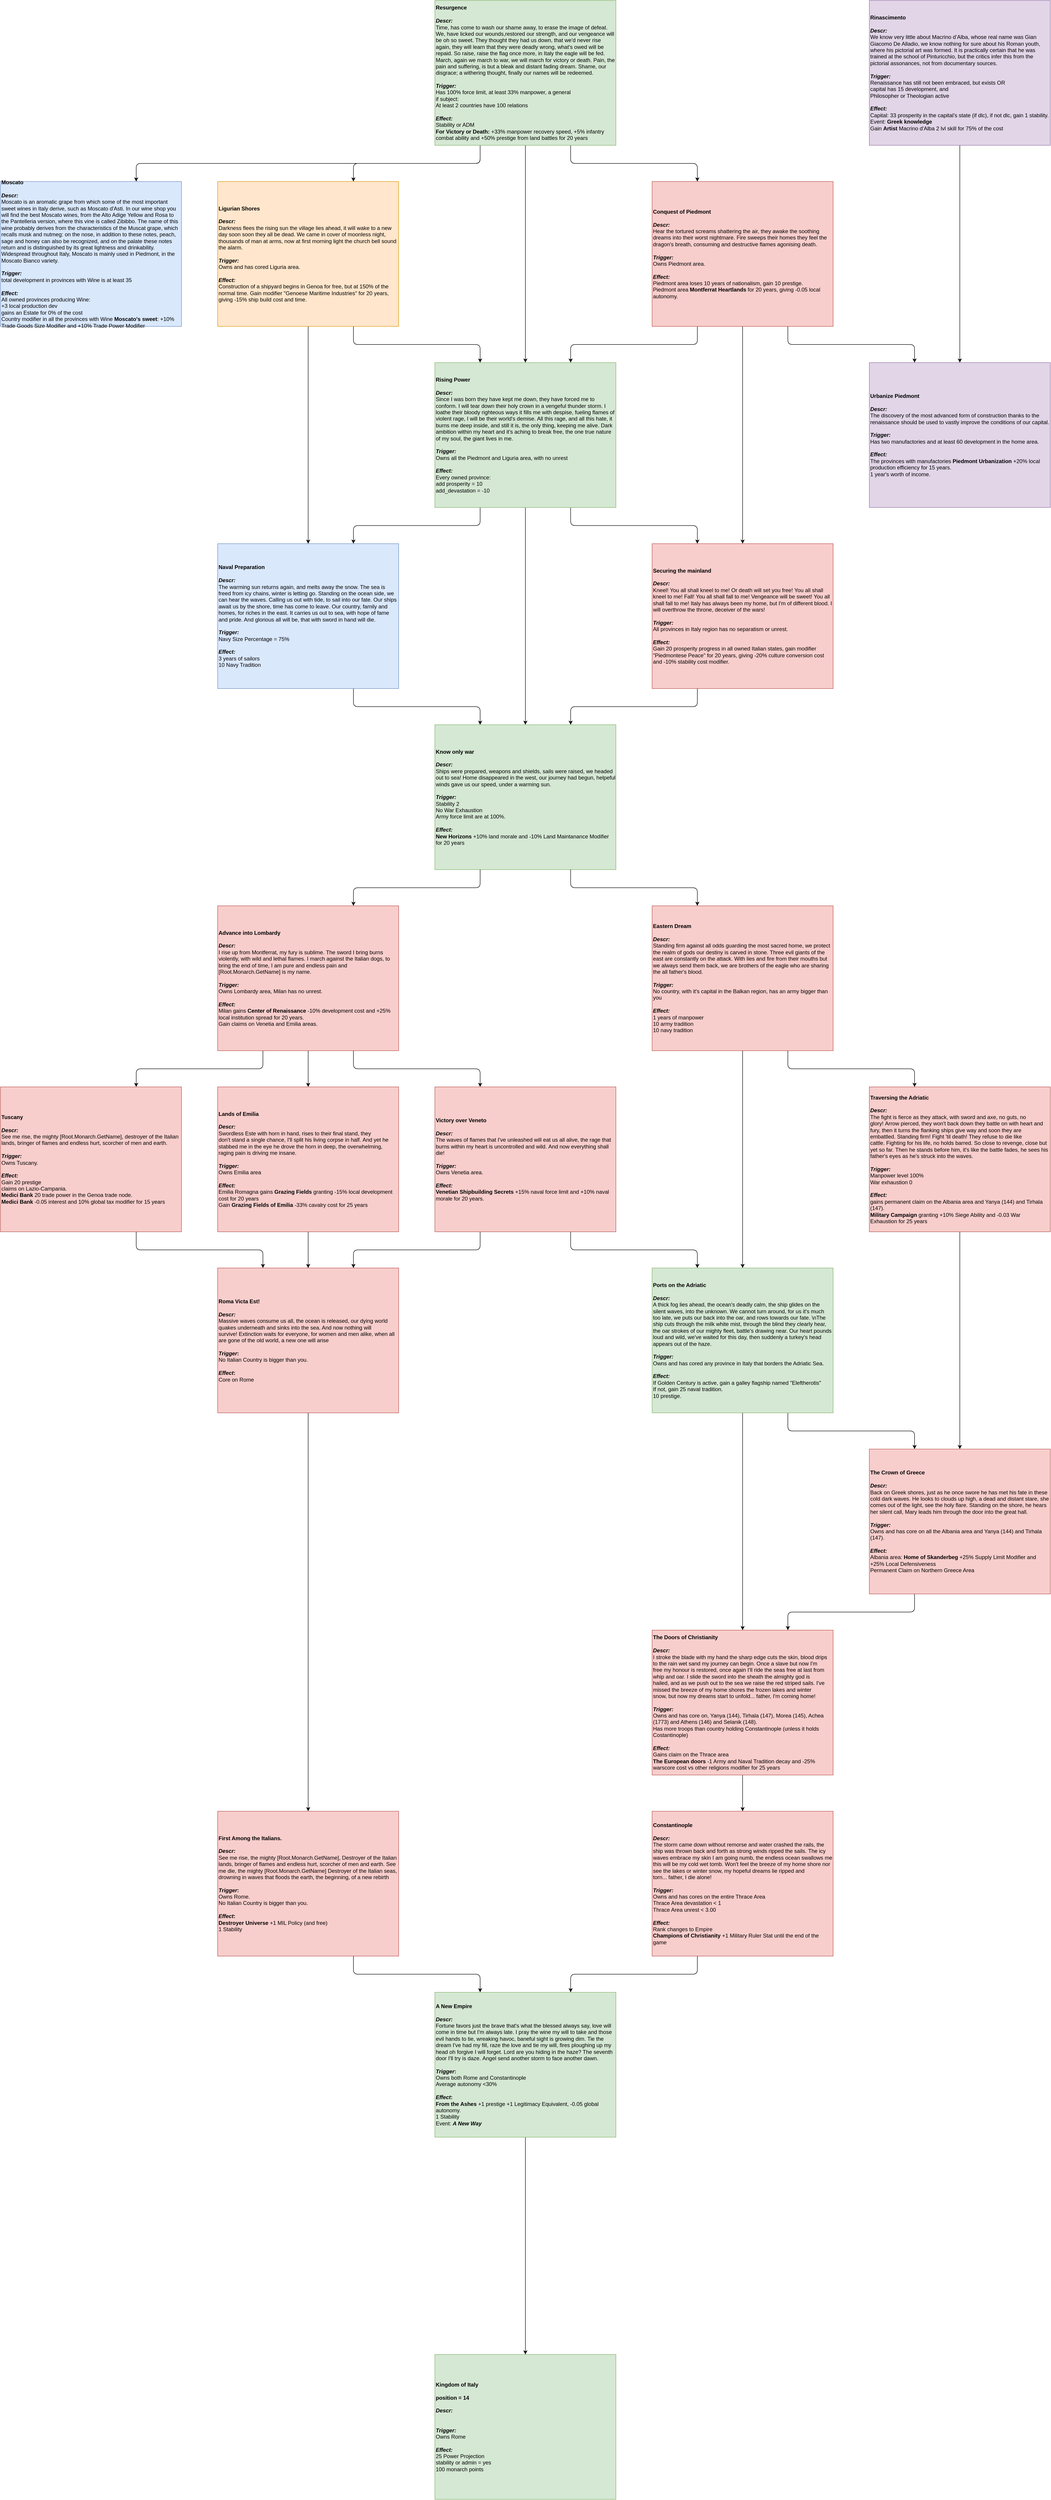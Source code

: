 <mxfile version="13.5.1" type="device" pages="2"><diagram id="UvSUR5MOMqpTBq-K4g18" name="Missions"><mxGraphModel dx="2334" dy="1174" grid="1" gridSize="10" guides="1" tooltips="1" connect="1" arrows="1" fold="1" page="1" pageScale="1" pageWidth="827" pageHeight="1169" math="0" shadow="0"><root><mxCell id="0"/><mxCell id="1" value="Main" style="" parent="0"/><mxCell id="GpBUdKQXc_JhmOB5bWP5-10" value="" style="edgeStyle=orthogonalEdgeStyle;rounded=1;orthogonalLoop=1;jettySize=auto;html=1;exitX=0.25;exitY=1;exitDx=0;exitDy=0;entryX=0.75;entryY=0;entryDx=0;entryDy=0;" parent="1" source="GpBUdKQXc_JhmOB5bWP5-1" target="GpBUdKQXc_JhmOB5bWP5-9" edge="1"><mxGeometry relative="1" as="geometry"/></mxCell><mxCell id="GpBUdKQXc_JhmOB5bWP5-12" value="" style="edgeStyle=orthogonalEdgeStyle;rounded=1;orthogonalLoop=1;jettySize=auto;html=1;exitX=0.75;exitY=1;exitDx=0;exitDy=0;entryX=0.25;entryY=0;entryDx=0;entryDy=0;" parent="1" source="GpBUdKQXc_JhmOB5bWP5-1" target="GpBUdKQXc_JhmOB5bWP5-11" edge="1"><mxGeometry relative="1" as="geometry"/></mxCell><mxCell id="GpBUdKQXc_JhmOB5bWP5-14" value="" style="edgeStyle=orthogonalEdgeStyle;rounded=1;orthogonalLoop=1;jettySize=auto;html=1;" parent="1" source="GpBUdKQXc_JhmOB5bWP5-1" target="GpBUdKQXc_JhmOB5bWP5-13" edge="1"><mxGeometry relative="1" as="geometry"/></mxCell><mxCell id="GpBUdKQXc_JhmOB5bWP5-21" style="edgeStyle=orthogonalEdgeStyle;rounded=1;orthogonalLoop=1;jettySize=auto;html=1;exitX=0.25;exitY=1;exitDx=0;exitDy=0;entryX=0.75;entryY=0;entryDx=0;entryDy=0;" parent="1" source="GpBUdKQXc_JhmOB5bWP5-1" target="GpBUdKQXc_JhmOB5bWP5-19" edge="1"><mxGeometry relative="1" as="geometry"/></mxCell><mxCell id="GpBUdKQXc_JhmOB5bWP5-1" value="&lt;div style=&quot;font-size: 12px;&quot; align=&quot;left&quot;&gt;&lt;b style=&quot;font-size: 12px;&quot;&gt;Resurgence&lt;/b&gt;&lt;/div&gt;&lt;div style=&quot;font-size: 12px;&quot; align=&quot;left&quot;&gt;&lt;b style=&quot;font-size: 12px;&quot;&gt;&lt;br style=&quot;font-size: 12px;&quot;&gt;&lt;/b&gt;&lt;/div&gt;&lt;div style=&quot;font-size: 12px;&quot; align=&quot;left&quot;&gt;&lt;font style=&quot;font-size: 12px;&quot;&gt;&lt;span style=&quot;font-size: 12px;&quot;&gt;&lt;font style=&quot;font-size: 12px;&quot;&gt;&lt;i style=&quot;font-size: 12px;&quot;&gt;&lt;b style=&quot;font-size: 12px;&quot;&gt;Descr:&amp;nbsp;&lt;/b&gt;&lt;/i&gt;&lt;/font&gt;&lt;/span&gt;&lt;/font&gt;&lt;/div&gt;Time, has come to wash our shame away, to erase the image of defeat. We, have licked our wounds,restored our strength, and our vengeance will be oh so sweet. They thought they had us down, that we'd never rise again, they will learn that they were deadly wrong, what's owed will be repaid.&amp;nbsp;So raise, raise the flag once more, in Italy the eagle will be fed. March, again we march to war, we will march for victory or death. Pain, the pain and suffering, is but a bleak and distant fading dream. Shame, our disgrace; a withering thought, finally our names will be redeemed.&lt;div style=&quot;font-size: 12px;&quot; align=&quot;left&quot;&gt;&lt;div align=&quot;left&quot; style=&quot;font-size: 12px;&quot;&gt;&lt;br style=&quot;font-size: 12px;&quot;&gt;&lt;/div&gt;&lt;/div&gt;&lt;div style=&quot;font-size: 12px;&quot; align=&quot;left&quot;&gt;&lt;font style=&quot;font-size: 12px;&quot;&gt;&lt;b style=&quot;font-size: 12px;&quot;&gt;&lt;i style=&quot;font-size: 12px;&quot;&gt;Trigger:&lt;/i&gt;&lt;/b&gt;&lt;/font&gt;&lt;/div&gt;&lt;div style=&quot;font-size: 12px;&quot; align=&quot;left&quot;&gt;Has 100% force limit, at least 33% manpower,&amp;nbsp;&lt;span style=&quot;font-size: 12px;&quot;&gt;a general&lt;/span&gt;&lt;/div&gt;&lt;div style=&quot;font-size: 12px;&quot; align=&quot;left&quot;&gt;if subject:&lt;/div&gt;&lt;div style=&quot;font-size: 12px;&quot; align=&quot;left&quot;&gt;At least 2 countries have 100 relations&lt;/div&gt;&lt;div style=&quot;font-size: 12px;&quot; align=&quot;left&quot;&gt;&lt;br style=&quot;font-size: 12px;&quot;&gt;&lt;/div&gt;&lt;div style=&quot;font-size: 12px;&quot; align=&quot;left&quot;&gt;&lt;font style=&quot;font-size: 12px;&quot;&gt;&lt;font style=&quot;font-size: 12px;&quot;&gt;&lt;b style=&quot;font-size: 12px;&quot;&gt;&lt;i style=&quot;font-size: 12px;&quot;&gt;Effect:&lt;/i&gt;&lt;/b&gt;&lt;/font&gt;&lt;/font&gt;&lt;/div&gt;Stability or ADM&lt;br style=&quot;font-size: 12px;&quot;&gt;&lt;b style=&quot;font-size: 12px;&quot;&gt;For Victory or Death:&lt;/b&gt;&amp;nbsp;+33% manpower recovery speed, +5% infantry combat ability and +50% prestige from land battles for 20 years" style="rounded=0;whiteSpace=wrap;html=1;align=left;fontSize=12;fillColor=#d5e8d4;strokeColor=#82b366;" parent="1" vertex="1"><mxGeometry x="960" width="400" height="320" as="geometry"/></mxCell><mxCell id="GpBUdKQXc_JhmOB5bWP5-24" style="edgeStyle=orthogonalEdgeStyle;rounded=1;orthogonalLoop=1;jettySize=auto;html=1;exitX=0.25;exitY=1;exitDx=0;exitDy=0;entryX=0.75;entryY=0;entryDx=0;entryDy=0;" parent="1" source="GpBUdKQXc_JhmOB5bWP5-13" target="GpBUdKQXc_JhmOB5bWP5-22" edge="1"><mxGeometry relative="1" as="geometry"/></mxCell><mxCell id="GpBUdKQXc_JhmOB5bWP5-27" style="edgeStyle=orthogonalEdgeStyle;rounded=1;orthogonalLoop=1;jettySize=auto;html=1;exitX=0.75;exitY=1;exitDx=0;exitDy=0;entryX=0.25;entryY=0;entryDx=0;entryDy=0;" parent="1" source="GpBUdKQXc_JhmOB5bWP5-13" target="GpBUdKQXc_JhmOB5bWP5-25" edge="1"><mxGeometry relative="1" as="geometry"/></mxCell><mxCell id="GpBUdKQXc_JhmOB5bWP5-29" value="" style="edgeStyle=orthogonalEdgeStyle;rounded=1;orthogonalLoop=1;jettySize=auto;html=1;" parent="1" source="GpBUdKQXc_JhmOB5bWP5-13" target="GpBUdKQXc_JhmOB5bWP5-28" edge="1"><mxGeometry relative="1" as="geometry"/></mxCell><mxCell id="GpBUdKQXc_JhmOB5bWP5-13" value="&lt;div style=&quot;font-size: 12px;&quot; align=&quot;left&quot;&gt;&lt;b style=&quot;font-size: 12px;&quot;&gt;Rising Power&lt;/b&gt;&lt;/div&gt;&lt;div style=&quot;font-size: 12px;&quot; align=&quot;left&quot;&gt;&lt;b style=&quot;font-size: 12px;&quot;&gt;&lt;br style=&quot;font-size: 12px;&quot;&gt;&lt;/b&gt;&lt;/div&gt;&lt;div style=&quot;font-size: 12px;&quot; align=&quot;left&quot;&gt;&lt;font style=&quot;font-size: 12px;&quot;&gt;&lt;span style=&quot;font-size: 12px;&quot;&gt;&lt;font style=&quot;font-size: 12px;&quot;&gt;&lt;i style=&quot;font-size: 12px;&quot;&gt;&lt;b style=&quot;font-size: 12px;&quot;&gt;Descr:&lt;/b&gt;&lt;/i&gt;&lt;/font&gt;&lt;/span&gt;&lt;/font&gt;&lt;/div&gt;&lt;div align=&quot;left&quot; style=&quot;font-size: 12px;&quot;&gt;&lt;div align=&quot;left&quot; style=&quot;font-size: 12px;&quot;&gt;Since I was born they have kept me down, they have forced me to conform. I will tear down their holy crown in a vengeful thunder storm. I loathe their bloody righteous ways it fills me with despise, fueling flames of violent rage, I will be their world's demise. All this rage, and all this hate, it burns me deep inside, and still it is, the only thing, keeping me alive. Dark ambition within my heart and it's aching to break free, the one true nature of my soul, the giant lives in me.&lt;br style=&quot;font-size: 12px;&quot;&gt;&lt;/div&gt;&lt;div align=&quot;left&quot; style=&quot;font-size: 12px;&quot;&gt;&lt;br style=&quot;font-size: 12px;&quot;&gt;&lt;/div&gt;&lt;/div&gt;&lt;div style=&quot;font-size: 12px;&quot; align=&quot;left&quot;&gt;&lt;font style=&quot;font-size: 12px;&quot;&gt;&lt;b style=&quot;font-size: 12px;&quot;&gt;&lt;i style=&quot;font-size: 12px;&quot;&gt;Trigger:&lt;/i&gt;&lt;/b&gt;&lt;/font&gt;&lt;/div&gt;&lt;div style=&quot;font-size: 12px;&quot; align=&quot;left&quot;&gt;Owns all the Piedmont and Liguria area, with no unrest&lt;/div&gt;&lt;div style=&quot;font-size: 12px;&quot; align=&quot;left&quot;&gt;&lt;br style=&quot;font-size: 12px;&quot;&gt;&lt;/div&gt;&lt;div style=&quot;font-size: 12px;&quot; align=&quot;left&quot;&gt;&lt;font style=&quot;font-size: 12px;&quot;&gt;&lt;font style=&quot;font-size: 12px;&quot;&gt;&lt;b style=&quot;font-size: 12px;&quot;&gt;&lt;i style=&quot;font-size: 12px;&quot;&gt;Effect:&lt;/i&gt;&lt;/b&gt;&lt;/font&gt;&lt;/font&gt;&lt;/div&gt;&lt;div style=&quot;font-size: 12px;&quot; align=&quot;left&quot;&gt;&lt;font style=&quot;font-size: 12px;&quot;&gt;&lt;font style=&quot;font-size: 12px;&quot;&gt;&lt;span style=&quot;font-size: 12px;&quot;&gt;&lt;span style=&quot;font-size: 12px;&quot;&gt;Every owned province:&lt;/span&gt;&lt;/span&gt;&lt;/font&gt;&lt;/font&gt;&lt;/div&gt;&lt;div style=&quot;font-size: 12px;&quot; align=&quot;left&quot;&gt;&lt;font style=&quot;font-size: 12px;&quot;&gt;&lt;font style=&quot;font-size: 12px;&quot;&gt;&lt;span style=&quot;font-size: 12px;&quot;&gt;&lt;span style=&quot;font-size: 12px;&quot;&gt;add prosperity = 10&lt;/span&gt;&lt;/span&gt;&lt;/font&gt;&lt;/font&gt;&lt;/div&gt;&lt;div style=&quot;font-size: 12px;&quot; align=&quot;left&quot;&gt;&lt;font style=&quot;font-size: 12px;&quot;&gt;&lt;font style=&quot;font-size: 12px;&quot;&gt;&lt;span style=&quot;font-size: 12px;&quot;&gt;&lt;span style=&quot;font-size: 12px;&quot;&gt;add_devastation = -10&lt;/span&gt;&lt;/span&gt;&lt;/font&gt;&lt;/font&gt;&lt;/div&gt;" style="rounded=0;whiteSpace=wrap;html=1;align=left;fontSize=12;fillColor=#d5e8d4;strokeColor=#82b366;" parent="1" vertex="1"><mxGeometry x="960" y="800" width="400" height="320" as="geometry"/></mxCell><mxCell id="GpBUdKQXc_JhmOB5bWP5-28" value="&lt;div style=&quot;font-size: 12px;&quot; align=&quot;left&quot;&gt;&lt;b style=&quot;font-size: 12px;&quot;&gt;Know only war&lt;/b&gt;&lt;/div&gt;&lt;div style=&quot;font-size: 12px;&quot; align=&quot;left&quot;&gt;&lt;b style=&quot;font-size: 12px;&quot;&gt;&lt;br style=&quot;font-size: 12px;&quot;&gt;&lt;/b&gt;&lt;/div&gt;&lt;div style=&quot;font-size: 12px;&quot; align=&quot;left&quot;&gt;&lt;font style=&quot;font-size: 12px;&quot;&gt;&lt;span style=&quot;font-size: 12px;&quot;&gt;&lt;font style=&quot;font-size: 12px;&quot;&gt;&lt;i style=&quot;font-size: 12px;&quot;&gt;&lt;b style=&quot;font-size: 12px;&quot;&gt;Descr:&lt;/b&gt;&lt;/i&gt;&lt;/font&gt;&lt;/span&gt;&lt;/font&gt;&lt;/div&gt;&lt;div style=&quot;font-size: 12px;&quot; align=&quot;left&quot;&gt;&lt;div align=&quot;left&quot; style=&quot;font-size: 12px;&quot;&gt;&lt;span dir=&quot;auto&quot; class=&quot;style-scope yt-formatted-string&quot; style=&quot;font-size: 12px;&quot;&gt;Ships were prepared, w&lt;/span&gt;&lt;span dir=&quot;auto&quot; class=&quot;style-scope yt-formatted-string&quot; style=&quot;font-size: 12px;&quot;&gt;eapons and shields, s&lt;/span&gt;&lt;span dir=&quot;auto&quot; class=&quot;style-scope yt-formatted-string&quot; style=&quot;font-size: 12px;&quot;&gt;ails were raised, w&lt;/span&gt;&lt;span dir=&quot;auto&quot; class=&quot;style-scope yt-formatted-string&quot; style=&quot;font-size: 12px;&quot;&gt;e headed out to sea! Home disappeared in the west, our journey had begun, helpeful winds gave us our speed, under a warming sun.&lt;/span&gt;&lt;br style=&quot;font-size: 12px;&quot;&gt;&lt;/div&gt;&lt;div align=&quot;left&quot; style=&quot;font-size: 12px;&quot;&gt;&lt;br style=&quot;font-size: 12px;&quot;&gt;&lt;/div&gt;&lt;/div&gt;&lt;div style=&quot;font-size: 12px;&quot; align=&quot;left&quot;&gt;&lt;font style=&quot;font-size: 12px;&quot;&gt;&lt;b style=&quot;font-size: 12px;&quot;&gt;&lt;i style=&quot;font-size: 12px;&quot;&gt;Trigger:&lt;/i&gt;&lt;/b&gt;&lt;/font&gt;&lt;/div&gt;&lt;div style=&quot;font-size: 12px;&quot; align=&quot;left&quot;&gt;Stability 2&lt;/div&gt;&lt;div style=&quot;font-size: 12px;&quot; align=&quot;left&quot;&gt;No War Exhaustion&lt;/div&gt;&lt;div style=&quot;font-size: 12px;&quot; align=&quot;left&quot;&gt;Army force limit are at 100%.&lt;/div&gt;&lt;div style=&quot;font-size: 12px;&quot; align=&quot;left&quot;&gt;&lt;br style=&quot;font-size: 12px;&quot;&gt;&lt;/div&gt;&lt;div style=&quot;font-size: 12px;&quot; align=&quot;left&quot;&gt;&lt;font style=&quot;font-size: 12px;&quot;&gt;&lt;font style=&quot;font-size: 12px;&quot;&gt;&lt;b style=&quot;font-size: 12px;&quot;&gt;&lt;i style=&quot;font-size: 12px;&quot;&gt;Effect:&lt;/i&gt;&lt;/b&gt;&lt;/font&gt;&lt;/font&gt;&lt;/div&gt;&lt;div style=&quot;font-size: 12px;&quot; align=&quot;left&quot;&gt;&lt;b style=&quot;font-size: 12px;&quot;&gt;New Horizons&lt;/b&gt;&amp;nbsp;+10% land morale and -10% Land Maintanance Modifier for 20 years&lt;/div&gt;" style="rounded=0;whiteSpace=wrap;html=1;align=left;fontSize=12;fillColor=#d5e8d4;strokeColor=#82b366;" parent="1" vertex="1"><mxGeometry x="960" y="1600" width="400" height="320" as="geometry"/></mxCell><mxCell id="GpBUdKQXc_JhmOB5bWP5-15" style="edgeStyle=orthogonalEdgeStyle;rounded=1;orthogonalLoop=1;jettySize=auto;html=1;exitX=0.25;exitY=1;exitDx=0;exitDy=0;entryX=0.75;entryY=0;entryDx=0;entryDy=0;" parent="1" source="GpBUdKQXc_JhmOB5bWP5-11" target="GpBUdKQXc_JhmOB5bWP5-13" edge="1"><mxGeometry relative="1" as="geometry"/></mxCell><mxCell id="GpBUdKQXc_JhmOB5bWP5-26" value="" style="edgeStyle=orthogonalEdgeStyle;rounded=1;orthogonalLoop=1;jettySize=auto;html=1;" parent="1" source="GpBUdKQXc_JhmOB5bWP5-11" target="GpBUdKQXc_JhmOB5bWP5-25" edge="1"><mxGeometry relative="1" as="geometry"/></mxCell><mxCell id="GpBUdKQXc_JhmOB5bWP5-32" style="edgeStyle=orthogonalEdgeStyle;rounded=1;orthogonalLoop=1;jettySize=auto;html=1;exitX=0.75;exitY=1;exitDx=0;exitDy=0;entryX=0.25;entryY=0;entryDx=0;entryDy=0;" parent="1" source="GpBUdKQXc_JhmOB5bWP5-11" target="wEfwOvFhzHkxZz85JkgN-34" edge="1"><mxGeometry relative="1" as="geometry"/></mxCell><mxCell id="GpBUdKQXc_JhmOB5bWP5-11" value="&lt;div style=&quot;font-size: 12px;&quot; align=&quot;left&quot;&gt;&lt;b style=&quot;font-size: 12px;&quot;&gt;Conquest of Piedmont&lt;/b&gt;&lt;/div&gt;&lt;div style=&quot;font-size: 12px;&quot; align=&quot;left&quot;&gt;&lt;b style=&quot;font-size: 12px;&quot;&gt;&lt;br style=&quot;font-size: 12px;&quot;&gt;&lt;/b&gt;&lt;/div&gt;&lt;div style=&quot;font-size: 12px;&quot; align=&quot;left&quot;&gt;&lt;font style=&quot;font-size: 12px;&quot;&gt;&lt;span style=&quot;font-size: 12px;&quot;&gt;&lt;font style=&quot;font-size: 12px;&quot;&gt;&lt;i style=&quot;font-size: 12px;&quot;&gt;&lt;b style=&quot;font-size: 12px;&quot;&gt;Descr:&lt;/b&gt;&lt;/i&gt;&lt;/font&gt;&lt;/span&gt;&lt;/font&gt;&lt;/div&gt;&lt;div align=&quot;left&quot; style=&quot;font-size: 12px;&quot;&gt;&lt;div align=&quot;left&quot; style=&quot;font-size: 12px;&quot;&gt;&lt;div align=&quot;left&quot; style=&quot;font-size: 12px;&quot;&gt;&lt;div align=&quot;left&quot; style=&quot;font-size: 12px;&quot;&gt;Hear the tortured screams s&lt;span style=&quot;font-size: 12px;&quot;&gt;hattering the air, t&lt;/span&gt;&lt;span style=&quot;font-size: 12px;&quot;&gt;hey awake the soothing dreams i&lt;/span&gt;&lt;span style=&quot;font-size: 12px;&quot;&gt;nto their worst nightmare.&amp;nbsp;&lt;/span&gt;&lt;span style=&quot;font-size: 12px;&quot;&gt;Fire sweeps their homes t&lt;/span&gt;&lt;span style=&quot;font-size: 12px;&quot;&gt;hey feel the dragon's breath, c&lt;/span&gt;&lt;span style=&quot;font-size: 12px;&quot;&gt;onsuming and destructive flames a&lt;/span&gt;&lt;span style=&quot;font-size: 12px;&quot;&gt;gonising death.&lt;/span&gt;&lt;/div&gt;&lt;/div&gt;&lt;/div&gt;&lt;div align=&quot;left&quot; style=&quot;font-size: 12px;&quot;&gt;&lt;br style=&quot;font-size: 12px;&quot;&gt;&lt;/div&gt;&lt;/div&gt;&lt;div style=&quot;font-size: 12px;&quot; align=&quot;left&quot;&gt;&lt;font style=&quot;font-size: 12px;&quot;&gt;&lt;b style=&quot;font-size: 12px;&quot;&gt;&lt;i style=&quot;font-size: 12px;&quot;&gt;Trigger:&amp;nbsp;&lt;/i&gt;&lt;/b&gt;&lt;/font&gt;&lt;/div&gt;&lt;div style=&quot;font-size: 12px;&quot; align=&quot;left&quot;&gt;Owns Piedmont area.&lt;/div&gt;&lt;div style=&quot;font-size: 12px;&quot; align=&quot;left&quot;&gt;&lt;br style=&quot;font-size: 12px;&quot;&gt;&lt;/div&gt;&lt;div style=&quot;font-size: 12px;&quot; align=&quot;left&quot;&gt;&lt;font style=&quot;font-size: 12px;&quot;&gt;&lt;font style=&quot;font-size: 12px;&quot;&gt;&lt;b style=&quot;font-size: 12px;&quot;&gt;&lt;i style=&quot;font-size: 12px;&quot;&gt;Effect:&lt;/i&gt;&lt;/b&gt;&lt;/font&gt;&lt;/font&gt;&lt;/div&gt;&lt;div style=&quot;font-size: 12px;&quot; align=&quot;left&quot;&gt;&lt;font style=&quot;font-size: 12px;&quot;&gt;&lt;font style=&quot;font-size: 12px;&quot;&gt;&lt;span style=&quot;font-size: 12px;&quot;&gt;&lt;span style=&quot;font-size: 12px;&quot;&gt;Piedmont area loses 10 years of nationalism, gain 10 prestige.&lt;/span&gt;&lt;/span&gt;&lt;/font&gt;&lt;/font&gt;&lt;/div&gt;&lt;div style=&quot;font-size: 12px;&quot; align=&quot;left&quot;&gt;&lt;font style=&quot;font-size: 12px;&quot;&gt;&lt;font style=&quot;font-size: 12px;&quot;&gt;&lt;span style=&quot;font-size: 12px;&quot;&gt;&lt;span style=&quot;font-size: 12px;&quot;&gt;Piedmont area &lt;b style=&quot;font-size: 12px;&quot;&gt;Montferrat Heartlands&lt;/b&gt;&amp;nbsp;for 20 years, giving -0.05 local autonomy.&lt;/span&gt;&lt;/span&gt;&lt;/font&gt;&lt;/font&gt;&lt;/div&gt;" style="rounded=0;whiteSpace=wrap;html=1;align=left;fontSize=12;fillColor=#f8cecc;strokeColor=#b85450;" parent="1" vertex="1"><mxGeometry x="1440" y="400" width="400" height="320" as="geometry"/></mxCell><mxCell id="GpBUdKQXc_JhmOB5bWP5-30" style="edgeStyle=orthogonalEdgeStyle;rounded=1;orthogonalLoop=1;jettySize=auto;html=1;exitX=0.25;exitY=1;exitDx=0;exitDy=0;entryX=0.75;entryY=0;entryDx=0;entryDy=0;" parent="1" source="GpBUdKQXc_JhmOB5bWP5-25" target="GpBUdKQXc_JhmOB5bWP5-28" edge="1"><mxGeometry relative="1" as="geometry"/></mxCell><mxCell id="GpBUdKQXc_JhmOB5bWP5-25" value="&lt;div style=&quot;font-size: 12px;&quot; align=&quot;left&quot;&gt;&lt;b style=&quot;font-size: 12px;&quot;&gt;Securing the mainland&lt;/b&gt;&lt;/div&gt;&lt;div style=&quot;font-size: 12px;&quot; align=&quot;left&quot;&gt;&lt;b style=&quot;font-size: 12px;&quot;&gt;&lt;br style=&quot;font-size: 12px;&quot;&gt;&lt;/b&gt;&lt;/div&gt;&lt;div style=&quot;font-size: 12px;&quot; align=&quot;left&quot;&gt;&lt;font style=&quot;font-size: 12px;&quot;&gt;&lt;span style=&quot;font-size: 12px;&quot;&gt;&lt;font style=&quot;font-size: 12px;&quot;&gt;&lt;i style=&quot;font-size: 12px;&quot;&gt;&lt;b style=&quot;font-size: 12px;&quot;&gt;Descr:&lt;/b&gt;&lt;/i&gt;&lt;/font&gt;&lt;/span&gt;&lt;/font&gt;&lt;/div&gt;&lt;div align=&quot;left&quot; style=&quot;font-size: 12px;&quot;&gt;&lt;div align=&quot;left&quot; style=&quot;font-size: 12px;&quot;&gt;&lt;div align=&quot;left&quot; style=&quot;font-size: 12px;&quot;&gt;Kneel!&amp;nbsp;&lt;span style=&quot;font-size: 12px;&quot;&gt;You all shall kneel to me!&amp;nbsp;&lt;/span&gt;&lt;span style=&quot;font-size: 12px;&quot;&gt;Or death will set you free!&amp;nbsp;&lt;/span&gt;&lt;span style=&quot;font-size: 12px;&quot;&gt;You all shall kneel to me!&amp;nbsp;&lt;/span&gt;&lt;span style=&quot;font-size: 12px;&quot;&gt;Fall!&amp;nbsp;&lt;/span&gt;&lt;span style=&quot;font-size: 12px;&quot;&gt;You all shall fall to me!&amp;nbsp;&lt;/span&gt;&lt;span style=&quot;font-size: 12px;&quot;&gt;Vengeance will be sweet!&amp;nbsp;&lt;/span&gt;&lt;span style=&quot;font-size: 12px;&quot;&gt;You all shall fall to me!&amp;nbsp;&lt;/span&gt;&lt;span style=&quot;font-size: 12px;&quot;&gt;Italy has always been my home, b&lt;/span&gt;&lt;span style=&quot;font-size: 12px;&quot;&gt;ut I'm of different blood.&amp;nbsp;&lt;/span&gt;&lt;span style=&quot;font-size: 12px;&quot;&gt;I will overthrow the throne, d&lt;/span&gt;&lt;span style=&quot;font-size: 12px;&quot;&gt;eceiver of the wars!&lt;/span&gt;&lt;/div&gt;&lt;/div&gt;&lt;div align=&quot;left&quot; style=&quot;font-size: 12px;&quot;&gt;&lt;br style=&quot;font-size: 12px;&quot;&gt;&lt;/div&gt;&lt;/div&gt;&lt;div style=&quot;font-size: 12px;&quot; align=&quot;left&quot;&gt;&lt;font style=&quot;font-size: 12px;&quot;&gt;&lt;b style=&quot;font-size: 12px;&quot;&gt;&lt;i style=&quot;font-size: 12px;&quot;&gt;Trigger:&lt;/i&gt;&lt;/b&gt;&lt;/font&gt;&lt;/div&gt;&lt;div style=&quot;font-size: 12px;&quot; align=&quot;left&quot;&gt;All provinces in Italy region has no separatism or unrest.&lt;/div&gt;&lt;div style=&quot;font-size: 12px;&quot; align=&quot;left&quot;&gt;&lt;br style=&quot;font-size: 12px;&quot;&gt;&lt;/div&gt;&lt;div style=&quot;font-size: 12px;&quot; align=&quot;left&quot;&gt;&lt;font style=&quot;font-size: 12px;&quot;&gt;&lt;font style=&quot;font-size: 12px;&quot;&gt;&lt;b style=&quot;font-size: 12px;&quot;&gt;&lt;i style=&quot;font-size: 12px;&quot;&gt;Effect:&lt;/i&gt;&lt;/b&gt;&lt;/font&gt;&lt;/font&gt;&lt;/div&gt;&lt;div style=&quot;font-size: 12px;&quot; align=&quot;left&quot;&gt;&lt;font style=&quot;font-size: 12px;&quot;&gt;&lt;font style=&quot;font-size: 12px;&quot;&gt;&lt;span style=&quot;font-size: 12px;&quot;&gt;&lt;span style=&quot;font-size: 12px;&quot;&gt;Gain 20 prosperity progress in all owned Italian states, gain modifier &quot;Piedmontese Peace&quot; for 20 years, giving -20% culture conversion cost and -10% stability cost modifier.&lt;/span&gt;&lt;/span&gt;&lt;/font&gt;&lt;/font&gt;&lt;/div&gt;" style="rounded=0;whiteSpace=wrap;html=1;align=left;fontSize=12;fillColor=#f8cecc;strokeColor=#b85450;" parent="1" vertex="1"><mxGeometry x="1440" y="1200" width="400" height="320" as="geometry"/></mxCell><mxCell id="GpBUdKQXc_JhmOB5bWP5-16" style="edgeStyle=orthogonalEdgeStyle;rounded=1;orthogonalLoop=1;jettySize=auto;html=1;exitX=0.75;exitY=1;exitDx=0;exitDy=0;entryX=0.25;entryY=0;entryDx=0;entryDy=0;" parent="1" source="GpBUdKQXc_JhmOB5bWP5-9" target="GpBUdKQXc_JhmOB5bWP5-13" edge="1"><mxGeometry relative="1" as="geometry"/></mxCell><mxCell id="GpBUdKQXc_JhmOB5bWP5-23" value="" style="edgeStyle=orthogonalEdgeStyle;rounded=1;orthogonalLoop=1;jettySize=auto;html=1;" parent="1" source="GpBUdKQXc_JhmOB5bWP5-9" target="GpBUdKQXc_JhmOB5bWP5-22" edge="1"><mxGeometry relative="1" as="geometry"/></mxCell><mxCell id="GpBUdKQXc_JhmOB5bWP5-9" value="&lt;div style=&quot;font-size: 12px;&quot; align=&quot;left&quot;&gt;&lt;b style=&quot;font-size: 12px;&quot;&gt;Ligurian Shores&lt;/b&gt;&lt;/div&gt;&lt;div style=&quot;font-size: 12px;&quot; align=&quot;left&quot;&gt;&lt;b style=&quot;font-size: 12px;&quot;&gt;&lt;br style=&quot;font-size: 12px;&quot;&gt;&lt;/b&gt;&lt;/div&gt;&lt;div style=&quot;font-size: 12px;&quot; align=&quot;left&quot;&gt;&lt;font style=&quot;font-size: 12px;&quot;&gt;&lt;span style=&quot;font-size: 12px;&quot;&gt;&lt;font style=&quot;font-size: 12px;&quot;&gt;&lt;i style=&quot;font-size: 12px;&quot;&gt;&lt;b style=&quot;font-size: 12px;&quot;&gt;Descr:&lt;/b&gt;&lt;/i&gt;&lt;/font&gt;&lt;/span&gt;&lt;/font&gt;&lt;/div&gt;&lt;div align=&quot;left&quot; style=&quot;font-size: 12px;&quot;&gt;&lt;div align=&quot;left&quot; style=&quot;font-size: 12px;&quot;&gt;&lt;div align=&quot;left&quot; style=&quot;font-size: 12px;&quot;&gt;Darkness flees the rising sun the village lies ahead, it will wake to a new day soon soon they all be dead.&amp;nbsp;We came in cover of moonless night, thousands of man at arms, now at first morning light the church bell sound the alarm.&lt;br style=&quot;font-size: 12px;&quot;&gt;&lt;/div&gt;&lt;/div&gt;&lt;div align=&quot;left&quot; style=&quot;font-size: 12px;&quot;&gt;&lt;br style=&quot;font-size: 12px;&quot;&gt;&lt;/div&gt;&lt;/div&gt;&lt;div style=&quot;font-size: 12px;&quot; align=&quot;left&quot;&gt;&lt;font style=&quot;font-size: 12px;&quot;&gt;&lt;b style=&quot;font-size: 12px;&quot;&gt;&lt;i style=&quot;font-size: 12px;&quot;&gt;Trigger:&lt;/i&gt;&lt;/b&gt;&lt;/font&gt;&lt;/div&gt;&lt;div style=&quot;font-size: 12px;&quot; align=&quot;left&quot;&gt;Owns and has cored Liguria area.&lt;/div&gt;&lt;div style=&quot;font-size: 12px;&quot; align=&quot;left&quot;&gt;&lt;b style=&quot;font-size: 12px;&quot;&gt;&lt;i style=&quot;font-size: 12px;&quot;&gt;&lt;br style=&quot;font-size: 12px;&quot;&gt;&lt;/i&gt;&lt;/b&gt;&lt;/div&gt;&lt;div style=&quot;font-size: 12px;&quot; align=&quot;left&quot;&gt;&lt;b style=&quot;font-size: 12px;&quot;&gt;&lt;i style=&quot;font-size: 12px;&quot;&gt;Effect:&lt;/i&gt;&lt;/b&gt;&lt;br style=&quot;font-size: 12px;&quot;&gt;&lt;/div&gt;&lt;div style=&quot;font-size: 12px;&quot; align=&quot;left&quot;&gt;Construction of a shipyard begins in Genoa for free, but at 150% of the normal time. Gain modifier &quot;Genoese Maritime Industries&quot; for 20 years, giving -15% ship build cost and time.&lt;/div&gt;" style="rounded=0;whiteSpace=wrap;html=1;align=left;fontSize=12;fillColor=#ffe6cc;strokeColor=#d79b00;" parent="1" vertex="1"><mxGeometry x="480" y="400" width="400" height="320" as="geometry"/></mxCell><mxCell id="GpBUdKQXc_JhmOB5bWP5-31" style="edgeStyle=orthogonalEdgeStyle;rounded=1;orthogonalLoop=1;jettySize=auto;html=1;exitX=0.75;exitY=1;exitDx=0;exitDy=0;entryX=0.25;entryY=0;entryDx=0;entryDy=0;" parent="1" source="GpBUdKQXc_JhmOB5bWP5-22" target="GpBUdKQXc_JhmOB5bWP5-28" edge="1"><mxGeometry relative="1" as="geometry"/></mxCell><mxCell id="GpBUdKQXc_JhmOB5bWP5-22" value="&lt;div style=&quot;font-size: 12px;&quot; align=&quot;left&quot;&gt;&lt;b style=&quot;font-size: 12px;&quot;&gt;Naval Preparation&lt;/b&gt;&lt;/div&gt;&lt;div style=&quot;font-size: 12px;&quot; align=&quot;left&quot;&gt;&lt;b style=&quot;font-size: 12px;&quot;&gt;&lt;br style=&quot;font-size: 12px;&quot;&gt;&lt;/b&gt;&lt;/div&gt;&lt;div style=&quot;font-size: 12px;&quot; align=&quot;left&quot;&gt;&lt;font style=&quot;font-size: 12px;&quot;&gt;&lt;span style=&quot;font-size: 12px;&quot;&gt;&lt;font style=&quot;font-size: 12px;&quot;&gt;&lt;i style=&quot;font-size: 12px;&quot;&gt;&lt;b style=&quot;font-size: 12px;&quot;&gt;Descr:&lt;/b&gt;&lt;/i&gt;&lt;/font&gt;&lt;/span&gt;&lt;/font&gt;&lt;/div&gt;&lt;div align=&quot;left&quot; style=&quot;font-size: 12px;&quot;&gt;&lt;div align=&quot;left&quot; style=&quot;font-size: 12px;&quot;&gt;The warming sun returns again, and melts away the snow. The sea is freed from icy chains, winter is letting go. Standing on the ocean side, we can hear the waves. Calling us out with tide, to sail into our fate. Our ships await us by the shore, time has come to leave. Our country, family and homes, for riches in the east. It carries us out to sea, with hope of fame and pride. And glorious all will be, that with sword in hand will die.&lt;br style=&quot;font-size: 12px;&quot;&gt;&lt;/div&gt;&lt;span dir=&quot;auto&quot; class=&quot;style-scope yt-formatted-string&quot; style=&quot;font-size: 12px;&quot;&gt;&lt;/span&gt;&lt;div align=&quot;left&quot; style=&quot;font-size: 12px;&quot;&gt;&lt;br style=&quot;font-size: 12px;&quot;&gt;&lt;/div&gt;&lt;/div&gt;&lt;div style=&quot;font-size: 12px;&quot; align=&quot;left&quot;&gt;&lt;font style=&quot;font-size: 12px;&quot;&gt;&lt;b style=&quot;font-size: 12px;&quot;&gt;&lt;i style=&quot;font-size: 12px;&quot;&gt;Trigger:&lt;/i&gt;&lt;/b&gt;&lt;/font&gt;&lt;/div&gt;&lt;div style=&quot;font-size: 12px;&quot; align=&quot;left&quot;&gt;Navy Size Percentage = 75%&lt;/div&gt;&lt;div style=&quot;font-size: 12px;&quot; align=&quot;left&quot;&gt;&lt;b style=&quot;font-size: 12px;&quot;&gt;&lt;i style=&quot;font-size: 12px;&quot;&gt;&lt;br style=&quot;font-size: 12px;&quot;&gt;&lt;/i&gt;&lt;/b&gt;&lt;/div&gt;&lt;div style=&quot;font-size: 12px;&quot; align=&quot;left&quot;&gt;&lt;b style=&quot;font-size: 12px;&quot;&gt;&lt;i style=&quot;font-size: 12px;&quot;&gt;Effect:&lt;/i&gt;&lt;/b&gt;&lt;br style=&quot;font-size: 12px;&quot;&gt;&lt;/div&gt;&lt;div style=&quot;font-size: 12px;&quot; align=&quot;left&quot;&gt;3 years of sailors&lt;/div&gt;&lt;div style=&quot;font-size: 12px;&quot; align=&quot;left&quot;&gt;10 Navy Tradition&lt;/div&gt;" style="rounded=0;whiteSpace=wrap;html=1;align=left;fontSize=12;fillColor=#dae8fc;strokeColor=#6c8ebf;" parent="1" vertex="1"><mxGeometry x="480" y="1200" width="400" height="320" as="geometry"/></mxCell><mxCell id="GpBUdKQXc_JhmOB5bWP5-19" value="&lt;div style=&quot;font-size: 12px;&quot; align=&quot;left&quot;&gt;&lt;b style=&quot;font-size: 12px;&quot;&gt;Moscato&lt;/b&gt;&lt;/div&gt;&lt;div style=&quot;font-size: 12px;&quot; align=&quot;left&quot;&gt;&lt;b style=&quot;font-size: 12px;&quot;&gt;&lt;br style=&quot;font-size: 12px;&quot;&gt;&lt;/b&gt;&lt;/div&gt;&lt;div style=&quot;font-size: 12px;&quot; align=&quot;left&quot;&gt;&lt;font style=&quot;font-size: 12px;&quot;&gt;&lt;span style=&quot;font-size: 12px;&quot;&gt;&lt;font style=&quot;font-size: 12px;&quot;&gt;&lt;i style=&quot;font-size: 12px;&quot;&gt;&lt;b style=&quot;font-size: 12px;&quot;&gt;Descr:&lt;/b&gt;&lt;/i&gt;&lt;/font&gt;&lt;/span&gt;&lt;/font&gt;&lt;/div&gt;&lt;div align=&quot;left&quot; style=&quot;font-size: 12px;&quot;&gt;&lt;div align=&quot;left&quot; style=&quot;font-size: 12px;&quot;&gt;Moscato is an aromatic grape from which some of the most important sweet wines in Italy derive, such as Moscato d'Asti. In our wine shop you will find the best Moscato wines, from the Alto Adige Yellow and Rosa to the Pantelleria version, where this vine is called Zibibbo. The name of this wine probably derives from the characteristics of the Muscat grape, which recalls musk and nutmeg: on the nose, in addition to these notes, peach, sage and honey can also be recognized, and on the palate these notes return and is distinguished by its great lightness and drinkability.&amp;nbsp; Widespread throughout Italy, Moscato is mainly used in Piedmont, in the Moscato Bianco variety.&lt;br style=&quot;font-size: 12px;&quot;&gt;&lt;/div&gt;&lt;div align=&quot;left&quot; style=&quot;font-size: 12px;&quot;&gt;&lt;br style=&quot;font-size: 12px;&quot;&gt;&lt;/div&gt;&lt;/div&gt;&lt;div style=&quot;font-size: 12px;&quot; align=&quot;left&quot;&gt;&lt;font style=&quot;font-size: 12px;&quot;&gt;&lt;b style=&quot;font-size: 12px;&quot;&gt;&lt;i style=&quot;font-size: 12px;&quot;&gt;Trigger:&lt;/i&gt;&lt;/b&gt;&lt;/font&gt;&lt;/div&gt;&lt;div style=&quot;font-size: 12px;&quot; align=&quot;left&quot;&gt;total development in provinces with Wine is at least 35&lt;/div&gt;&lt;div style=&quot;font-size: 12px;&quot; align=&quot;left&quot;&gt;&lt;b style=&quot;font-size: 12px;&quot;&gt;&lt;i style=&quot;font-size: 12px;&quot;&gt;&lt;br style=&quot;font-size: 12px;&quot;&gt;&lt;/i&gt;&lt;/b&gt;&lt;/div&gt;&lt;div style=&quot;font-size: 12px;&quot; align=&quot;left&quot;&gt;&lt;b style=&quot;font-size: 12px;&quot;&gt;&lt;i style=&quot;font-size: 12px;&quot;&gt;Effect:&lt;/i&gt;&lt;/b&gt;&lt;br style=&quot;font-size: 12px;&quot;&gt;&lt;/div&gt;&lt;div style=&quot;font-size: 12px;&quot; align=&quot;left&quot;&gt;All owned provinces producing Wine:&lt;/div&gt;&lt;div style=&quot;font-size: 12px;&quot; align=&quot;left&quot;&gt;+3 local production dev&lt;/div&gt;&lt;div style=&quot;font-size: 12px;&quot; align=&quot;left&quot;&gt;gains an Estate for 0% of the cost&amp;nbsp;&lt;/div&gt;&lt;div style=&quot;font-size: 12px;&quot; align=&quot;left&quot;&gt;Country modifier in all the provinces with Wine&amp;nbsp;&lt;b style=&quot;font-size: 12px;&quot;&gt;Moscato's sweet&lt;/b&gt;: +10% Trade Goods Size Modifier and +10% Trade Power Modifier&lt;/div&gt;" style="rounded=0;whiteSpace=wrap;html=1;align=left;fontSize=12;fillColor=#dae8fc;strokeColor=#6c8ebf;" parent="1" vertex="1"><mxGeometry y="400" width="400" height="320" as="geometry"/></mxCell><mxCell id="wEfwOvFhzHkxZz85JkgN-35" value="" style="edgeStyle=orthogonalEdgeStyle;rounded=1;orthogonalLoop=1;jettySize=auto;html=1;fontColor=#000000;" parent="1" source="GpBUdKQXc_JhmOB5bWP5-7" target="wEfwOvFhzHkxZz85JkgN-34" edge="1"><mxGeometry relative="1" as="geometry"/></mxCell><mxCell id="GpBUdKQXc_JhmOB5bWP5-7" value="&lt;div style=&quot;font-size: 12px;&quot; align=&quot;left&quot;&gt;&lt;b style=&quot;font-size: 12px;&quot;&gt;Rinascimento&lt;/b&gt;&lt;/div&gt;&lt;div style=&quot;font-size: 12px;&quot; align=&quot;left&quot;&gt;&lt;b style=&quot;font-size: 12px;&quot;&gt;&lt;br style=&quot;font-size: 12px;&quot;&gt;&lt;/b&gt;&lt;/div&gt;&lt;div style=&quot;font-size: 12px;&quot; align=&quot;left&quot;&gt;&lt;font style=&quot;font-size: 12px;&quot;&gt;&lt;span style=&quot;font-size: 12px;&quot;&gt;&lt;font style=&quot;font-size: 12px;&quot;&gt;&lt;i style=&quot;font-size: 12px;&quot;&gt;&lt;b style=&quot;font-size: 12px;&quot;&gt;Descr:&lt;/b&gt;&lt;/i&gt;&lt;/font&gt;&lt;/span&gt;&lt;/font&gt;&lt;/div&gt;&lt;div align=&quot;left&quot; style=&quot;font-size: 12px;&quot;&gt;&lt;div align=&quot;left&quot; style=&quot;font-size: 12px;&quot;&gt;We know very little about Macrino d’Alba, whose real name was Gian Giacomo De Alladio, we know nothing for sure about his Roman youth, where his pictorial art was formed. It is practically certain that he was trained at the school of Pinturicchio, but the critics infer this from the pictorial assonances, not from documentary sources.&lt;br style=&quot;font-size: 12px;&quot;&gt;&lt;/div&gt;&lt;div align=&quot;left&quot; style=&quot;font-size: 12px;&quot;&gt;&lt;br style=&quot;font-size: 12px;&quot;&gt;&lt;/div&gt;&lt;/div&gt;&lt;div style=&quot;font-size: 12px;&quot; align=&quot;left&quot;&gt;&lt;div align=&quot;left&quot; style=&quot;font-size: 12px;&quot;&gt;&lt;b style=&quot;font-size: 12px;&quot;&gt;&lt;i style=&quot;font-size: 12px;&quot;&gt;Trigger:&lt;/i&gt;&lt;/b&gt;&lt;/div&gt;&lt;div align=&quot;left&quot; style=&quot;font-size: 12px;&quot;&gt;Renaissance has still not been embraced, but exists OR&lt;/div&gt;&lt;div align=&quot;left&quot; style=&quot;font-size: 12px;&quot;&gt;capital has 15 development, and&lt;/div&gt;&lt;div align=&quot;left&quot; style=&quot;font-size: 12px;&quot;&gt;Philosopher or Theologian active&lt;/div&gt;&lt;div align=&quot;left&quot; style=&quot;font-size: 12px;&quot;&gt;&lt;br style=&quot;font-size: 12px;&quot;&gt;&lt;/div&gt;&lt;div align=&quot;left&quot; style=&quot;font-size: 12px;&quot;&gt;&lt;b style=&quot;font-size: 12px;&quot;&gt;&lt;i style=&quot;font-size: 12px;&quot;&gt;Effect:&lt;/i&gt;&lt;/b&gt;&lt;/div&gt;&lt;div align=&quot;left&quot; style=&quot;font-size: 12px;&quot;&gt;Capital: 33 prosperity in the capital's state (if dlc), if not dlc, gain 1 stability.&lt;/div&gt;&lt;div align=&quot;left&quot; style=&quot;font-size: 12px;&quot;&gt;Event:&amp;nbsp;&lt;b style=&quot;font-size: 12px;&quot;&gt;Greek knowledge&lt;/b&gt;&lt;/div&gt;&lt;div align=&quot;left&quot; style=&quot;font-size: 12px;&quot;&gt;Gain &lt;b style=&quot;font-size: 12px;&quot;&gt;Artist&lt;/b&gt;&amp;nbsp;Macrino d'Alba 2 lvl skill for 75% of the cost&lt;/div&gt;&lt;/div&gt;" style="rounded=0;whiteSpace=wrap;html=1;align=left;fontSize=12;fillColor=#e1d5e7;strokeColor=#9673a6;" parent="1" vertex="1"><mxGeometry x="1920" width="400" height="320" as="geometry"/></mxCell><mxCell id="wEfwOvFhzHkxZz85JkgN-34" value="&lt;div style=&quot;font-size: 12px;&quot; align=&quot;left&quot;&gt;&lt;b style=&quot;font-size: 12px;&quot;&gt;Urbanize Piedmont&lt;/b&gt;&lt;/div&gt;&lt;div style=&quot;font-size: 12px;&quot; align=&quot;left&quot;&gt;&lt;b style=&quot;font-size: 12px;&quot;&gt;&lt;br style=&quot;font-size: 12px;&quot;&gt;&lt;/b&gt;&lt;/div&gt;&lt;div style=&quot;font-size: 12px;&quot; align=&quot;left&quot;&gt;&lt;font style=&quot;font-size: 12px;&quot;&gt;&lt;span style=&quot;font-size: 12px;&quot;&gt;&lt;font style=&quot;font-size: 12px;&quot;&gt;&lt;i style=&quot;font-size: 12px;&quot;&gt;&lt;b style=&quot;font-size: 12px;&quot;&gt;Descr:&lt;/b&gt;&lt;/i&gt;&lt;/font&gt;&lt;/span&gt;&lt;/font&gt;&lt;/div&gt;&lt;div align=&quot;left&quot; style=&quot;font-size: 12px;&quot;&gt;&lt;div align=&quot;left&quot; style=&quot;font-size: 12px;&quot;&gt;The discovery of the most advanced form of construction thanks to the renaissance should be used to vastly improve the conditions of our capital.&lt;br style=&quot;font-size: 12px;&quot;&gt;&lt;/div&gt;&lt;div align=&quot;left&quot; style=&quot;font-size: 12px;&quot;&gt;&lt;br style=&quot;font-size: 12px;&quot;&gt;&lt;/div&gt;&lt;/div&gt;&lt;div style=&quot;font-size: 12px;&quot; align=&quot;left&quot;&gt;&lt;font style=&quot;font-size: 12px;&quot;&gt;&lt;b style=&quot;font-size: 12px;&quot;&gt;&lt;i style=&quot;font-size: 12px;&quot;&gt;Trigger:&lt;/i&gt;&lt;/b&gt;&lt;/font&gt;&lt;/div&gt;&lt;div style=&quot;font-size: 12px;&quot; align=&quot;left&quot;&gt;Has two manufactories and at least 60 development in the home area.&lt;/div&gt;&lt;div style=&quot;font-size: 12px;&quot; align=&quot;left&quot;&gt;&lt;br style=&quot;font-size: 12px;&quot;&gt;&lt;/div&gt;&lt;div style=&quot;font-size: 12px;&quot; align=&quot;left&quot;&gt;&lt;font style=&quot;font-size: 12px;&quot;&gt;&lt;font style=&quot;font-size: 12px;&quot;&gt;&lt;b style=&quot;font-size: 12px;&quot;&gt;&lt;i style=&quot;font-size: 12px;&quot;&gt;Effect:&lt;/i&gt;&lt;/b&gt;&lt;/font&gt;&lt;/font&gt;&lt;/div&gt;&lt;div style=&quot;font-size: 12px;&quot; align=&quot;left&quot;&gt;The provinces with manufactories &lt;b style=&quot;font-size: 12px;&quot;&gt;Piedmont Urbanization&lt;/b&gt;&amp;nbsp;+20% local production efficiency for 15 years.&lt;/div&gt;&lt;div style=&quot;font-size: 12px;&quot; align=&quot;left&quot;&gt;1 year's worth of income.&lt;/div&gt;" style="rounded=0;whiteSpace=wrap;html=1;align=left;fontSize=12;fillColor=#e1d5e7;strokeColor=#9673a6;" parent="1" vertex="1"><mxGeometry x="1920" y="800" width="400" height="320" as="geometry"/></mxCell><mxCell id="Afx1RYJ2lv8HZjjsm9Ws-1" value="" style="edgeStyle=orthogonalEdgeStyle;rounded=1;orthogonalLoop=1;jettySize=auto;html=1;entryX=0.75;entryY=0;entryDx=0;entryDy=0;exitX=0.25;exitY=1;exitDx=0;exitDy=0;" parent="1" source="GpBUdKQXc_JhmOB5bWP5-28" target="Afx1RYJ2lv8HZjjsm9Ws-10" edge="1"><mxGeometry relative="1" as="geometry"><mxPoint x="1060" y="1720" as="sourcePoint"/><mxPoint x="910" y="2010" as="targetPoint"/></mxGeometry></mxCell><mxCell id="Afx1RYJ2lv8HZjjsm9Ws-9" value="" style="edgeStyle=orthogonalEdgeStyle;rounded=1;orthogonalLoop=1;jettySize=auto;html=1;fontColor=#000000;exitX=0.25;exitY=1;exitDx=0;exitDy=0;entryX=0.75;entryY=0;entryDx=0;entryDy=0;" parent="1" source="Afx1RYJ2lv8HZjjsm9Ws-10" target="Afx1RYJ2lv8HZjjsm9Ws-11" edge="1"><mxGeometry relative="1" as="geometry"/></mxCell><mxCell id="zRS_YgQ8VmY5UXT3bCrT-13" style="edgeStyle=orthogonalEdgeStyle;rounded=1;orthogonalLoop=1;jettySize=auto;html=1;exitX=0.5;exitY=1;exitDx=0;exitDy=0;" parent="1" source="Afx1RYJ2lv8HZjjsm9Ws-10" target="zRS_YgQ8VmY5UXT3bCrT-5" edge="1"><mxGeometry relative="1" as="geometry"/></mxCell><mxCell id="zRS_YgQ8VmY5UXT3bCrT-15" style="edgeStyle=orthogonalEdgeStyle;rounded=1;orthogonalLoop=1;jettySize=auto;html=1;exitX=0.75;exitY=1;exitDx=0;exitDy=0;entryX=0.25;entryY=0;entryDx=0;entryDy=0;" parent="1" source="Afx1RYJ2lv8HZjjsm9Ws-10" target="Afx1RYJ2lv8HZjjsm9Ws-12" edge="1"><mxGeometry relative="1" as="geometry"/></mxCell><mxCell id="Afx1RYJ2lv8HZjjsm9Ws-10" value="&lt;div style=&quot;font-size: 12px;&quot; align=&quot;left&quot;&gt;&lt;b style=&quot;font-size: 12px;&quot;&gt;Advance into Lombardy&lt;/b&gt;&lt;/div&gt;&lt;div style=&quot;font-size: 12px;&quot; align=&quot;left&quot;&gt;&lt;b style=&quot;font-size: 12px;&quot;&gt;&lt;br style=&quot;font-size: 12px;&quot;&gt;&lt;/b&gt;&lt;/div&gt;&lt;div style=&quot;font-size: 12px;&quot; align=&quot;left&quot;&gt;&lt;font style=&quot;font-size: 12px;&quot;&gt;&lt;span style=&quot;font-size: 12px;&quot;&gt;&lt;font style=&quot;font-size: 12px;&quot;&gt;&lt;i style=&quot;font-size: 12px;&quot;&gt;&lt;b style=&quot;font-size: 12px;&quot;&gt;Descr:&lt;/b&gt;&lt;/i&gt;&lt;/font&gt;&lt;/span&gt;&lt;/font&gt;&lt;/div&gt;&lt;div style=&quot;font-size: 12px;&quot; align=&quot;left&quot;&gt;&lt;div align=&quot;left&quot; style=&quot;font-size: 12px;&quot;&gt;&lt;div align=&quot;left&quot; style=&quot;font-size: 12px;&quot;&gt;&lt;span style=&quot;font-size: 12px;&quot;&gt;I rise up from Montferrat, m&lt;/span&gt;&lt;span style=&quot;font-size: 12px;&quot;&gt;y fury is sublime.&amp;nbsp;&lt;/span&gt;&lt;span style=&quot;font-size: 12px;&quot;&gt;The sword I bring burns violently, w&lt;/span&gt;&lt;span style=&quot;font-size: 12px;&quot;&gt;ith wild and lethal flames.&amp;nbsp;&lt;/span&gt;&lt;span style=&quot;font-size: 12px;&quot;&gt;I march against the Italian dogs, t&lt;/span&gt;&lt;span style=&quot;font-size: 12px;&quot;&gt;o bring the end of time,&amp;nbsp;&lt;/span&gt;&lt;span style=&quot;font-size: 12px;&quot;&gt;I am pure and endless pain a&lt;/span&gt;&lt;span style=&quot;font-size: 12px;&quot;&gt;nd [Root.Monarch.GetName] is my name.&lt;/span&gt;&lt;/div&gt;&lt;/div&gt;&lt;div align=&quot;left&quot; style=&quot;font-size: 12px;&quot;&gt;&lt;br style=&quot;font-size: 12px;&quot;&gt;&lt;/div&gt;&lt;/div&gt;&lt;div style=&quot;font-size: 12px;&quot; align=&quot;left&quot;&gt;&lt;font style=&quot;font-size: 12px;&quot;&gt;&lt;b style=&quot;font-size: 12px;&quot;&gt;&lt;i style=&quot;font-size: 12px;&quot;&gt;Trigger:&lt;/i&gt;&lt;/b&gt;&lt;/font&gt;&lt;/div&gt;&lt;div style=&quot;font-size: 12px;&quot; align=&quot;left&quot;&gt;&lt;font style=&quot;font-size: 12px;&quot;&gt;&lt;span style=&quot;font-size: 12px;&quot;&gt;&lt;span style=&quot;font-size: 12px;&quot;&gt;Owns Lombardy area, Milan has no unrest.&lt;/span&gt;&lt;/span&gt;&lt;/font&gt;&lt;/div&gt;&lt;div style=&quot;font-size: 12px;&quot; align=&quot;left&quot;&gt;&lt;br style=&quot;font-size: 12px;&quot;&gt;&lt;/div&gt;&lt;div style=&quot;font-size: 12px;&quot; align=&quot;left&quot;&gt;&lt;font style=&quot;font-size: 12px;&quot;&gt;&lt;font style=&quot;font-size: 12px;&quot;&gt;&lt;b style=&quot;font-size: 12px;&quot;&gt;&lt;i style=&quot;font-size: 12px;&quot;&gt;Effect:&lt;/i&gt;&lt;/b&gt;&lt;/font&gt;&lt;/font&gt;&lt;/div&gt;&lt;div style=&quot;font-size: 12px;&quot; align=&quot;left&quot;&gt;&lt;font style=&quot;font-size: 12px;&quot;&gt;&lt;font style=&quot;font-size: 12px;&quot;&gt;&lt;span style=&quot;font-size: 12px;&quot;&gt;&lt;span style=&quot;font-size: 12px;&quot;&gt;Milan gains &lt;b style=&quot;font-size: 12px;&quot;&gt;Center of Renaissance&lt;/b&gt;&amp;nbsp;-10% development cost and +25% local institution spread for 20 years.&lt;/span&gt;&lt;/span&gt;&lt;/font&gt;&lt;/font&gt;&lt;/div&gt;&lt;div style=&quot;font-size: 12px;&quot; align=&quot;left&quot;&gt;&lt;font style=&quot;font-size: 12px;&quot;&gt;&lt;font style=&quot;font-size: 12px;&quot;&gt;&lt;span style=&quot;font-size: 12px;&quot;&gt;&lt;span style=&quot;font-size: 12px;&quot;&gt;Gain claims on Venetia and Emilia areas.&lt;/span&gt;&lt;/span&gt;&lt;/font&gt;&lt;/font&gt;&lt;/div&gt;" style="rounded=0;whiteSpace=wrap;html=1;align=left;fontSize=12;fillColor=#f8cecc;strokeColor=#b85450;direction=east;" parent="1" vertex="1"><mxGeometry x="480" y="2000" width="400" height="320" as="geometry"/></mxCell><mxCell id="Afx1RYJ2lv8HZjjsm9Ws-11" value="&lt;div style=&quot;font-size: 12px;&quot; align=&quot;left&quot;&gt;&lt;b style=&quot;font-size: 12px;&quot;&gt;Tuscany&lt;/b&gt;&lt;/div&gt;&lt;div style=&quot;font-size: 12px;&quot; align=&quot;left&quot;&gt;&lt;b style=&quot;font-size: 12px;&quot;&gt;&lt;br style=&quot;font-size: 12px;&quot;&gt;&lt;/b&gt;&lt;/div&gt;&lt;div style=&quot;font-size: 12px;&quot; align=&quot;left&quot;&gt;&lt;font style=&quot;font-size: 12px;&quot;&gt;&lt;span style=&quot;font-size: 12px;&quot;&gt;&lt;font style=&quot;font-size: 12px;&quot;&gt;&lt;i style=&quot;font-size: 12px;&quot;&gt;&lt;b style=&quot;font-size: 12px;&quot;&gt;Descr:&lt;/b&gt;&lt;/i&gt;&lt;/font&gt;&lt;/span&gt;&lt;/font&gt;&lt;/div&gt;&lt;div align=&quot;left&quot; style=&quot;font-size: 12px;&quot;&gt;&lt;div align=&quot;left&quot; style=&quot;font-size: 12px;&quot;&gt;See me rise, the mighty [Root.Monarch.GetName], destroyer of the Italian lands, bringer of flames and endless hurt, scorcher of men and earth.&lt;br style=&quot;font-size: 12px;&quot;&gt;&lt;/div&gt;&lt;div align=&quot;left&quot; style=&quot;font-size: 12px;&quot;&gt;&lt;br style=&quot;font-size: 12px;&quot;&gt;&lt;/div&gt;&lt;/div&gt;&lt;div style=&quot;font-size: 12px;&quot; align=&quot;left&quot;&gt;&lt;font style=&quot;font-size: 12px;&quot;&gt;&lt;b style=&quot;font-size: 12px;&quot;&gt;&lt;i style=&quot;font-size: 12px;&quot;&gt;Trigger:&lt;/i&gt;&lt;/b&gt;&lt;/font&gt;&lt;/div&gt;&lt;div style=&quot;font-size: 12px;&quot; align=&quot;left&quot;&gt;&lt;font style=&quot;font-size: 12px;&quot;&gt;&lt;span style=&quot;font-size: 12px;&quot;&gt;&lt;span style=&quot;font-size: 12px;&quot;&gt;Owns Tuscany.&lt;/span&gt;&lt;/span&gt;&lt;/font&gt;&lt;/div&gt;&lt;div style=&quot;font-size: 12px;&quot; align=&quot;left&quot;&gt;&lt;br style=&quot;font-size: 12px;&quot;&gt;&lt;/div&gt;&lt;div style=&quot;font-size: 12px;&quot; align=&quot;left&quot;&gt;&lt;font style=&quot;font-size: 12px;&quot;&gt;&lt;font style=&quot;font-size: 12px;&quot;&gt;&lt;b style=&quot;font-size: 12px;&quot;&gt;&lt;i style=&quot;font-size: 12px;&quot;&gt;Effect:&lt;/i&gt;&lt;/b&gt;&lt;/font&gt;&lt;/font&gt;&lt;/div&gt;&lt;div style=&quot;font-size: 12px;&quot; align=&quot;left&quot;&gt;&lt;font style=&quot;font-size: 12px;&quot;&gt;&lt;font style=&quot;font-size: 12px;&quot;&gt;&lt;span style=&quot;font-size: 12px;&quot;&gt;&lt;span style=&quot;font-size: 12px;&quot;&gt;Gain 20 prestige&lt;/span&gt;&lt;/span&gt;&lt;/font&gt;&lt;/font&gt;&lt;/div&gt;&lt;div style=&quot;font-size: 12px;&quot; align=&quot;left&quot;&gt;&lt;font style=&quot;font-size: 12px;&quot;&gt;&lt;font style=&quot;font-size: 12px;&quot;&gt;&lt;span style=&quot;font-size: 12px;&quot;&gt;&lt;span style=&quot;font-size: 12px;&quot;&gt;claims on Lazio-Campania.&lt;/span&gt;&lt;/span&gt;&lt;/font&gt;&lt;/font&gt;&lt;/div&gt;&lt;div style=&quot;font-size: 12px;&quot; align=&quot;left&quot;&gt;&lt;font style=&quot;font-size: 12px;&quot;&gt;&lt;font style=&quot;font-size: 12px;&quot;&gt;&lt;span style=&quot;font-size: 12px;&quot;&gt;&lt;span style=&quot;font-size: 12px;&quot;&gt;&lt;b style=&quot;font-size: 12px;&quot;&gt;Medici Bank&lt;/b&gt;&amp;nbsp;20 trade power in the Genoa trade node.&lt;/span&gt;&lt;/span&gt;&lt;/font&gt;&lt;/font&gt;&lt;/div&gt;&lt;div style=&quot;font-size: 12px;&quot; align=&quot;left&quot;&gt;&lt;font style=&quot;font-size: 12px;&quot;&gt;&lt;font style=&quot;font-size: 12px;&quot;&gt;&lt;span style=&quot;font-size: 12px;&quot;&gt;&lt;span style=&quot;font-size: 12px;&quot;&gt;&lt;b style=&quot;font-size: 12px;&quot;&gt;Medici Bank&lt;/b&gt;&amp;nbsp;-0.05 interest and 10% global tax modifier for 15 years&lt;/span&gt;&lt;/span&gt;&lt;/font&gt;&lt;/font&gt;&lt;/div&gt;" style="rounded=0;whiteSpace=wrap;html=1;align=left;fontSize=12;fillColor=#f8cecc;strokeColor=#b85450;" parent="1" vertex="1"><mxGeometry y="2400" width="400" height="320" as="geometry"/></mxCell><mxCell id="zRS_YgQ8VmY5UXT3bCrT-17" style="edgeStyle=orthogonalEdgeStyle;rounded=1;orthogonalLoop=1;jettySize=auto;html=1;exitX=0.25;exitY=1;exitDx=0;exitDy=0;entryX=0.75;entryY=0;entryDx=0;entryDy=0;" parent="1" source="Afx1RYJ2lv8HZjjsm9Ws-12" target="Afx1RYJ2lv8HZjjsm9Ws-13" edge="1"><mxGeometry relative="1" as="geometry"/></mxCell><mxCell id="zRS_YgQ8VmY5UXT3bCrT-18" style="edgeStyle=orthogonalEdgeStyle;rounded=1;orthogonalLoop=1;jettySize=auto;html=1;exitX=0.75;exitY=1;exitDx=0;exitDy=0;entryX=0.25;entryY=0;entryDx=0;entryDy=0;" parent="1" source="Afx1RYJ2lv8HZjjsm9Ws-12" target="Afx1RYJ2lv8HZjjsm9Ws-23" edge="1"><mxGeometry relative="1" as="geometry"/></mxCell><mxCell id="Afx1RYJ2lv8HZjjsm9Ws-12" value="&lt;div style=&quot;font-size: 12px;&quot; align=&quot;left&quot;&gt;&lt;b style=&quot;font-size: 12px;&quot;&gt;Victory over Veneto&lt;/b&gt;&lt;/div&gt;&lt;div style=&quot;font-size: 12px;&quot; align=&quot;left&quot;&gt;&lt;b style=&quot;font-size: 12px;&quot;&gt;&lt;br style=&quot;font-size: 12px;&quot;&gt;&lt;/b&gt;&lt;/div&gt;&lt;div style=&quot;font-size: 12px;&quot; align=&quot;left&quot;&gt;&lt;font style=&quot;font-size: 12px;&quot;&gt;&lt;span style=&quot;font-size: 12px;&quot;&gt;&lt;font style=&quot;font-size: 12px;&quot;&gt;&lt;i style=&quot;font-size: 12px;&quot;&gt;&lt;b style=&quot;font-size: 12px;&quot;&gt;Descr:&lt;/b&gt;&lt;/i&gt;&lt;/font&gt;&lt;/span&gt;&lt;/font&gt;&lt;/div&gt;&lt;div style=&quot;font-size: 12px;&quot; align=&quot;left&quot;&gt;&lt;div align=&quot;left&quot; style=&quot;font-size: 12px;&quot;&gt;&lt;div align=&quot;left&quot; style=&quot;font-size: 12px;&quot;&gt;The waves of flames that&amp;nbsp;&lt;span style=&quot;font-size: 12px;&quot;&gt;I've unleashed will eat us all alive, t&lt;/span&gt;&lt;span style=&quot;font-size: 12px;&quot;&gt;he rage that burns within my heart i&lt;/span&gt;&lt;span style=&quot;font-size: 12px;&quot;&gt;s uncontrolled and wild.&amp;nbsp;&lt;/span&gt;&lt;span style=&quot;font-size: 12px;&quot;&gt;And now everything shall die!&lt;/span&gt;&lt;/div&gt;&lt;/div&gt;&lt;div align=&quot;left&quot; style=&quot;font-size: 12px;&quot;&gt;&lt;br style=&quot;font-size: 12px;&quot;&gt;&lt;/div&gt;&lt;/div&gt;&lt;div style=&quot;font-size: 12px;&quot; align=&quot;left&quot;&gt;&lt;font style=&quot;font-size: 12px;&quot;&gt;&lt;b style=&quot;font-size: 12px;&quot;&gt;&lt;i style=&quot;font-size: 12px;&quot;&gt;Trigger:&lt;/i&gt;&lt;/b&gt;&lt;/font&gt;&lt;/div&gt;&lt;div style=&quot;font-size: 12px;&quot; align=&quot;left&quot;&gt;&lt;font style=&quot;font-size: 12px;&quot;&gt;&lt;span style=&quot;font-size: 12px;&quot;&gt;&lt;span style=&quot;font-size: 12px;&quot;&gt;Owns Venetia area.&lt;/span&gt;&lt;/span&gt;&lt;/font&gt;&lt;/div&gt;&lt;div style=&quot;font-size: 12px;&quot; align=&quot;left&quot;&gt;&lt;br style=&quot;font-size: 12px;&quot;&gt;&lt;/div&gt;&lt;div style=&quot;font-size: 12px;&quot; align=&quot;left&quot;&gt;&lt;font style=&quot;font-size: 12px;&quot;&gt;&lt;font style=&quot;font-size: 12px;&quot;&gt;&lt;b style=&quot;font-size: 12px;&quot;&gt;&lt;i style=&quot;font-size: 12px;&quot;&gt;Effect:&lt;/i&gt;&lt;/b&gt;&lt;/font&gt;&lt;/font&gt;&lt;/div&gt;&lt;div style=&quot;font-size: 12px;&quot; align=&quot;left&quot;&gt;&lt;font style=&quot;font-size: 12px;&quot;&gt;&lt;font style=&quot;font-size: 12px;&quot;&gt;&lt;span style=&quot;font-size: 12px;&quot;&gt;&lt;span style=&quot;font-size: 12px;&quot;&gt;&lt;b style=&quot;font-size: 12px;&quot;&gt;Venetian Shipbuilding Secrets&lt;/b&gt;&amp;nbsp;+15% naval force limit and +10% naval morale for 20 years.&lt;/span&gt;&lt;/span&gt;&lt;/font&gt;&lt;/font&gt;&lt;/div&gt;" style="rounded=0;whiteSpace=wrap;html=1;align=left;fontSize=12;fillColor=#f8cecc;strokeColor=#b85450;" parent="1" vertex="1"><mxGeometry x="960" y="2400" width="400" height="320" as="geometry"/></mxCell><mxCell id="zRS_YgQ8VmY5UXT3bCrT-11" value="" style="edgeStyle=orthogonalEdgeStyle;rounded=1;orthogonalLoop=1;jettySize=auto;html=1;" parent="1" source="Afx1RYJ2lv8HZjjsm9Ws-13" target="zRS_YgQ8VmY5UXT3bCrT-10" edge="1"><mxGeometry relative="1" as="geometry"/></mxCell><mxCell id="Afx1RYJ2lv8HZjjsm9Ws-13" value="&lt;b style=&quot;font-size: 12px;&quot;&gt;Roma Victa Est!&lt;/b&gt;&lt;br style=&quot;font-size: 12px;&quot;&gt;&lt;br style=&quot;font-size: 12px;&quot;&gt;&lt;i style=&quot;font-weight: bold; font-size: 12px;&quot;&gt;Descr:&lt;/i&gt;&lt;br style=&quot;font-size: 12px;&quot;&gt;&lt;div style=&quot;font-size: 12px;&quot;&gt;&lt;div style=&quot;font-size: 12px;&quot;&gt;Massive waves consume us all, the ocean is released, o&lt;span style=&quot;font-size: 12px;&quot;&gt;ur dying world quakes underneath a&lt;/span&gt;&lt;span style=&quot;font-size: 12px;&quot;&gt;nd sinks into the sea. A&lt;/span&gt;&lt;span style=&quot;font-size: 12px;&quot;&gt;nd now nothing will survive!&amp;nbsp;&lt;/span&gt;&lt;span style=&quot;font-size: 12px;&quot;&gt;Extinction waits for everyone, f&lt;/span&gt;&lt;span style=&quot;font-size: 12px;&quot;&gt;or women and men alike, w&lt;/span&gt;&lt;span style=&quot;font-size: 12px;&quot;&gt;hen all are gone of the old world, a&lt;/span&gt;&lt;span style=&quot;font-size: 12px;&quot;&gt;&amp;nbsp;new one will arise&lt;/span&gt;&lt;/div&gt;&lt;/div&gt;&lt;div style=&quot;font-size: 12px;&quot;&gt;&lt;br style=&quot;font-size: 12px;&quot;&gt;&lt;/div&gt;&lt;i style=&quot;font-weight: bold; font-size: 12px;&quot;&gt;Trigger&lt;/i&gt;&lt;b style=&quot;font-size: 12px;&quot;&gt;:&lt;/b&gt;&lt;br style=&quot;font-size: 12px;&quot;&gt;No Italian Country is bigger than you.&lt;br style=&quot;font-size: 12px;&quot;&gt;&lt;br style=&quot;font-size: 12px;&quot;&gt;&lt;i style=&quot;font-weight: bold; font-size: 12px;&quot;&gt;Effect&lt;/i&gt;&lt;b style=&quot;font-size: 12px;&quot;&gt;:&lt;/b&gt;&lt;br style=&quot;font-size: 12px;&quot;&gt;Core on Rome" style="rounded=0;whiteSpace=wrap;html=1;fillColor=#f8cecc;strokeColor=#b85450;align=left;fontSize=12;" parent="1" vertex="1"><mxGeometry x="480" y="2800" width="400" height="320" as="geometry"/></mxCell><mxCell id="Afx1RYJ2lv8HZjjsm9Ws-15" style="edgeStyle=orthogonalEdgeStyle;rounded=1;orthogonalLoop=1;jettySize=auto;html=1;exitX=0.75;exitY=1;exitDx=0;exitDy=0;entryX=0.25;entryY=0;entryDx=0;entryDy=0;" parent="1" source="Afx1RYJ2lv8HZjjsm9Ws-11" target="Afx1RYJ2lv8HZjjsm9Ws-13" edge="1"><mxGeometry relative="1" as="geometry"/></mxCell><mxCell id="Afx1RYJ2lv8HZjjsm9Ws-16" value="" style="edgeStyle=orthogonalEdgeStyle;rounded=1;orthogonalLoop=1;jettySize=auto;html=1;entryX=0.25;entryY=0;entryDx=0;entryDy=0;exitX=0.75;exitY=1;exitDx=0;exitDy=0;" parent="1" source="GpBUdKQXc_JhmOB5bWP5-28" target="Afx1RYJ2lv8HZjjsm9Ws-21" edge="1"><mxGeometry relative="1" as="geometry"><mxPoint x="1270" y="1750" as="sourcePoint"/></mxGeometry></mxCell><mxCell id="zRS_YgQ8VmY5UXT3bCrT-12" style="edgeStyle=orthogonalEdgeStyle;rounded=1;orthogonalLoop=1;jettySize=auto;html=1;exitX=0.5;exitY=1;exitDx=0;exitDy=0;" parent="1" source="Afx1RYJ2lv8HZjjsm9Ws-21" target="Afx1RYJ2lv8HZjjsm9Ws-23" edge="1"><mxGeometry relative="1" as="geometry"/></mxCell><mxCell id="zRS_YgQ8VmY5UXT3bCrT-20" style="edgeStyle=orthogonalEdgeStyle;rounded=1;orthogonalLoop=1;jettySize=auto;html=1;exitX=0.75;exitY=1;exitDx=0;exitDy=0;entryX=0.25;entryY=0;entryDx=0;entryDy=0;" parent="1" source="Afx1RYJ2lv8HZjjsm9Ws-21" target="Afx1RYJ2lv8HZjjsm9Ws-25" edge="1"><mxGeometry relative="1" as="geometry"/></mxCell><mxCell id="Afx1RYJ2lv8HZjjsm9Ws-21" value="&lt;div style=&quot;font-size: 12px;&quot; align=&quot;left&quot;&gt;&lt;b style=&quot;font-size: 12px;&quot;&gt;Eastern Dream&lt;/b&gt;&lt;/div&gt;&lt;div style=&quot;font-size: 12px;&quot; align=&quot;left&quot;&gt;&lt;b style=&quot;font-size: 12px;&quot;&gt;&lt;br style=&quot;font-size: 12px;&quot;&gt;&lt;/b&gt;&lt;/div&gt;&lt;div style=&quot;font-size: 12px;&quot; align=&quot;left&quot;&gt;&lt;font style=&quot;font-size: 12px;&quot;&gt;&lt;span style=&quot;font-size: 12px;&quot;&gt;&lt;font style=&quot;font-size: 12px;&quot;&gt;&lt;i style=&quot;font-size: 12px;&quot;&gt;&lt;b style=&quot;font-size: 12px;&quot;&gt;Descr:&lt;/b&gt;&lt;/i&gt;&lt;/font&gt;&lt;/span&gt;&lt;/font&gt;&lt;/div&gt;&lt;div style=&quot;font-size: 12px;&quot; align=&quot;left&quot;&gt;&lt;div align=&quot;left&quot; style=&quot;font-size: 12px;&quot;&gt;Standing firm against all odds guarding the most sacred home,&amp;nbsp;we protect the realm of gods our destiny is carved in stone.&amp;nbsp;Three evil giants of the east are constantly on the attack. With lies and fire from their mouths but we always send them back,&amp;nbsp;we are brothers of the eagle who are sharing the all father's blood.&lt;br style=&quot;font-size: 12px;&quot;&gt;&lt;/div&gt;&lt;div align=&quot;left&quot; style=&quot;font-size: 12px;&quot;&gt;&lt;br style=&quot;font-size: 12px;&quot;&gt;&lt;/div&gt;&lt;/div&gt;&lt;div style=&quot;font-size: 12px;&quot; align=&quot;left&quot;&gt;&lt;font style=&quot;font-size: 12px;&quot;&gt;&lt;b style=&quot;font-size: 12px;&quot;&gt;&lt;i style=&quot;font-size: 12px;&quot;&gt;Trigger:&lt;/i&gt;&lt;/b&gt;&lt;/font&gt;&lt;/div&gt;&lt;div style=&quot;font-size: 12px;&quot; align=&quot;left&quot;&gt;No country, with it's capital in the Balkan region, has an army bigger than you&lt;/div&gt;&lt;div style=&quot;font-size: 12px;&quot; align=&quot;left&quot;&gt;&lt;br style=&quot;font-size: 12px;&quot;&gt;&lt;/div&gt;&lt;div style=&quot;font-size: 12px;&quot; align=&quot;left&quot;&gt;&lt;font style=&quot;font-size: 12px;&quot;&gt;&lt;font style=&quot;font-size: 12px;&quot;&gt;&lt;b style=&quot;font-size: 12px;&quot;&gt;&lt;i style=&quot;font-size: 12px;&quot;&gt;Effect:&lt;/i&gt;&lt;/b&gt;&lt;/font&gt;&lt;/font&gt;&lt;/div&gt;&lt;div style=&quot;font-size: 12px;&quot; align=&quot;left&quot;&gt;1 years of manpower&lt;/div&gt;&lt;div style=&quot;font-size: 12px;&quot; align=&quot;left&quot;&gt;10 army tradition&lt;/div&gt;&lt;div style=&quot;font-size: 12px;&quot; align=&quot;left&quot;&gt;10 navy tradition&lt;/div&gt;" style="rounded=0;whiteSpace=wrap;html=1;align=left;fontSize=12;fillColor=#f8cecc;strokeColor=#b85450;" parent="1" vertex="1"><mxGeometry x="1440" y="2000" width="400" height="320" as="geometry"/></mxCell><mxCell id="zRS_YgQ8VmY5UXT3bCrT-22" style="edgeStyle=orthogonalEdgeStyle;rounded=1;orthogonalLoop=1;jettySize=auto;html=1;exitX=0.75;exitY=1;exitDx=0;exitDy=0;entryX=0.25;entryY=0;entryDx=0;entryDy=0;" parent="1" source="Afx1RYJ2lv8HZjjsm9Ws-23" target="Afx1RYJ2lv8HZjjsm9Ws-27" edge="1"><mxGeometry relative="1" as="geometry"/></mxCell><mxCell id="ZJgowlMRt59ckN_4NjUn-1" style="edgeStyle=orthogonalEdgeStyle;rounded=1;orthogonalLoop=1;jettySize=auto;html=1;exitX=0.5;exitY=1;exitDx=0;exitDy=0;" parent="1" source="Afx1RYJ2lv8HZjjsm9Ws-23" target="Afx1RYJ2lv8HZjjsm9Ws-29" edge="1"><mxGeometry relative="1" as="geometry"/></mxCell><mxCell id="Afx1RYJ2lv8HZjjsm9Ws-23" value="&lt;div style=&quot;font-size: 12px;&quot; align=&quot;left&quot;&gt;&lt;b style=&quot;font-size: 12px;&quot;&gt;Ports on the Adriatic&lt;/b&gt;&lt;/div&gt;&lt;div style=&quot;font-size: 12px;&quot; align=&quot;left&quot;&gt;&lt;b style=&quot;font-size: 12px;&quot;&gt;&lt;br style=&quot;font-size: 12px;&quot;&gt;&lt;/b&gt;&lt;/div&gt;&lt;div style=&quot;font-size: 12px;&quot; align=&quot;left&quot;&gt;&lt;font style=&quot;font-size: 12px;&quot;&gt;&lt;span style=&quot;font-size: 12px;&quot;&gt;&lt;font style=&quot;font-size: 12px;&quot;&gt;&lt;i style=&quot;font-size: 12px;&quot;&gt;&lt;b style=&quot;font-size: 12px;&quot;&gt;Descr:&lt;/b&gt;&lt;/i&gt;&lt;/font&gt;&lt;/span&gt;&lt;/font&gt;&lt;/div&gt;&lt;div align=&quot;left&quot; style=&quot;font-size: 12px;&quot;&gt;&lt;div align=&quot;left&quot; style=&quot;font-size: 12px;&quot;&gt;A thick fog lies ahead, the ocean's deadly calm, the ship glides on the silent waves, into the unknown. We cannot turn around, for us it's much too late, we puts our back into the oar, and rows towards our fate. \nThe ship cuts through the milk white mist, through the blind they clearly hear, the oar strokes of our mighty fleet, battle's drawing near. Our heart pounds loud and wild, we've waited for this day, then suddenly a turkey's head appears out of the haze.&lt;br style=&quot;font-size: 12px;&quot;&gt;&lt;/div&gt;&lt;div align=&quot;left&quot; style=&quot;font-size: 12px;&quot;&gt;&lt;br style=&quot;font-size: 12px;&quot;&gt;&lt;/div&gt;&lt;/div&gt;&lt;div style=&quot;font-size: 12px;&quot; align=&quot;left&quot;&gt;&lt;font style=&quot;font-size: 12px;&quot;&gt;&lt;b style=&quot;font-size: 12px;&quot;&gt;&lt;i style=&quot;font-size: 12px;&quot;&gt;Trigger:&lt;/i&gt;&lt;/b&gt;&lt;/font&gt;&lt;/div&gt;&lt;div style=&quot;font-size: 12px;&quot; align=&quot;left&quot;&gt;Owns and has cored any province in Italy that borders the Adriatic Sea.&lt;/div&gt;&lt;div style=&quot;font-size: 12px;&quot; align=&quot;left&quot;&gt;&lt;br style=&quot;font-size: 12px;&quot;&gt;&lt;/div&gt;&lt;div style=&quot;font-size: 12px;&quot; align=&quot;left&quot;&gt;&lt;font style=&quot;font-size: 12px;&quot;&gt;&lt;font style=&quot;font-size: 12px;&quot;&gt;&lt;b style=&quot;font-size: 12px;&quot;&gt;&lt;i style=&quot;font-size: 12px;&quot;&gt;Effect:&lt;/i&gt;&lt;/b&gt;&lt;/font&gt;&lt;/font&gt;&lt;/div&gt;&lt;div style=&quot;font-size: 12px;&quot; align=&quot;left&quot;&gt;If Golden Century is active, gain a galley flagship named &quot;Eleftherotis&quot;&lt;/div&gt;&lt;div style=&quot;font-size: 12px;&quot; align=&quot;left&quot;&gt;If not, gain 25 naval tradition.&amp;nbsp;&lt;/div&gt;&lt;div style=&quot;font-size: 12px;&quot; align=&quot;left&quot;&gt;10 prestige.&lt;/div&gt;" style="rounded=0;whiteSpace=wrap;html=1;align=left;fontSize=12;fillColor=#d5e8d4;strokeColor=#82b366;" parent="1" vertex="1"><mxGeometry x="1440" y="2800" width="400" height="320" as="geometry"/></mxCell><mxCell id="Afx1RYJ2lv8HZjjsm9Ws-24" style="edgeStyle=orthogonalEdgeStyle;rounded=1;orthogonalLoop=1;jettySize=auto;html=1;exitX=0.5;exitY=1;exitDx=0;exitDy=0;fontColor=#000000;" parent="1" source="Afx1RYJ2lv8HZjjsm9Ws-25" target="Afx1RYJ2lv8HZjjsm9Ws-27" edge="1"><mxGeometry relative="1" as="geometry"/></mxCell><mxCell id="Afx1RYJ2lv8HZjjsm9Ws-25" value="&lt;div style=&quot;font-size: 12px;&quot;&gt;&lt;b style=&quot;font-size: 12px;&quot;&gt;Traversing the Adriatic&lt;/b&gt;&lt;/div&gt;&lt;div style=&quot;font-size: 12px;&quot;&gt;&lt;b style=&quot;font-size: 12px;&quot;&gt;&lt;br style=&quot;font-size: 12px;&quot;&gt;&lt;/b&gt;&lt;/div&gt;&lt;div style=&quot;font-size: 12px;&quot;&gt;&lt;font style=&quot;font-size: 12px;&quot;&gt;&lt;b style=&quot;font-size: 12px;&quot;&gt;&lt;i style=&quot;font-size: 12px;&quot;&gt;Descr:&lt;/i&gt;&lt;/b&gt;&lt;/font&gt;&lt;/div&gt;&lt;div style=&quot;font-size: 12px;&quot;&gt;&lt;div style=&quot;font-size: 12px;&quot;&gt;The fight is fierce as they attack, w&lt;span style=&quot;font-size: 12px;&quot;&gt;ith sword and axe, no guts, no glory!&amp;nbsp;&lt;/span&gt;&lt;span style=&quot;font-size: 12px;&quot;&gt;Arrow pierced, they won't back down t&lt;/span&gt;&lt;span style=&quot;font-size: 12px;&quot;&gt;hey battle on with heart and fury, t&lt;/span&gt;&lt;span style=&quot;font-size: 12px;&quot;&gt;hen it turns t&lt;/span&gt;&lt;span style=&quot;font-size: 12px;&quot;&gt;he flanking ships give way a&lt;/span&gt;&lt;span style=&quot;font-size: 12px;&quot;&gt;nd soon they are embattled.&amp;nbsp;&lt;/span&gt;&lt;span style=&quot;font-size: 12px;&quot;&gt;Standing firm! Fight 'til death!&amp;nbsp;&lt;/span&gt;&lt;span style=&quot;font-size: 12px;&quot;&gt;They refuse to die like cattle.&amp;nbsp;&lt;/span&gt;&lt;span style=&quot;font-size: 12px;&quot;&gt;Fighting for his life, n&lt;/span&gt;&lt;span style=&quot;font-size: 12px;&quot;&gt;o holds barred.&amp;nbsp;&lt;/span&gt;&lt;span style=&quot;font-size: 12px;&quot;&gt;So close to revenge, c&lt;/span&gt;&lt;span style=&quot;font-size: 12px;&quot;&gt;lose but yet so far.&amp;nbsp;&lt;/span&gt;&lt;span style=&quot;font-size: 12px;&quot;&gt;Then he stands before him,&amp;nbsp;&lt;/span&gt;&lt;span style=&quot;font-size: 12px;&quot;&gt;it's like the battle fades, h&lt;/span&gt;&lt;span style=&quot;font-size: 12px;&quot;&gt;e sees his father's eyes a&lt;/span&gt;&lt;span style=&quot;font-size: 12px;&quot;&gt;s he's struck into the waves.&lt;/span&gt;&lt;/div&gt;&lt;/div&gt;&lt;div style=&quot;font-size: 12px;&quot;&gt;&lt;font style=&quot;font-size: 12px;&quot;&gt;&lt;br style=&quot;font-size: 12px;&quot;&gt;&lt;/font&gt;&lt;/div&gt;&lt;div style=&quot;font-size: 12px;&quot;&gt;&lt;font style=&quot;font-size: 12px;&quot;&gt;&lt;b style=&quot;font-size: 12px;&quot;&gt;&lt;i style=&quot;font-size: 12px;&quot;&gt;Trigger:&lt;/i&gt;&lt;/b&gt;&lt;/font&gt;&lt;/div&gt;&lt;div style=&quot;font-size: 12px;&quot;&gt;&lt;span style=&quot;font-size: 12px;&quot;&gt;Manpower level 100%&lt;/span&gt;&lt;br style=&quot;font-size: 12px;&quot;&gt;&lt;/div&gt;&lt;div style=&quot;font-size: 12px;&quot;&gt;&lt;font style=&quot;font-size: 12px;&quot;&gt;War exhaustion 0&lt;/font&gt;&lt;/div&gt;&lt;div style=&quot;font-size: 12px;&quot;&gt;&lt;font style=&quot;font-size: 12px;&quot;&gt;&lt;br style=&quot;font-size: 12px;&quot;&gt;&lt;/font&gt;&lt;/div&gt;&lt;div style=&quot;font-size: 12px;&quot;&gt;&lt;font style=&quot;font-size: 12px;&quot;&gt;&lt;b style=&quot;font-size: 12px;&quot;&gt;&lt;i style=&quot;font-size: 12px;&quot;&gt;Effect:&lt;/i&gt;&lt;/b&gt;&lt;/font&gt;&lt;/div&gt;&lt;div style=&quot;font-size: 12px;&quot;&gt;&lt;font style=&quot;font-size: 12px;&quot;&gt;&lt;font style=&quot;font-size: 12px;&quot;&gt;gains permanent claim on the Albania area and Yanya (144) and Tirhala (147).&lt;/font&gt;&lt;/font&gt;&lt;div style=&quot;font-size: 12px;&quot;&gt;&lt;font style=&quot;font-size: 12px;&quot;&gt;&lt;font style=&quot;font-size: 12px;&quot;&gt;&lt;b style=&quot;font-size: 12px;&quot;&gt;Military Campaign&lt;/b&gt;&amp;nbsp;granting +10% Siege Ability and -0.03 War Exhaustion&amp;nbsp;&lt;/font&gt;for 25 years&lt;/font&gt;&lt;/div&gt;&lt;/div&gt;" style="rounded=0;whiteSpace=wrap;html=1;align=left;fontSize=12;fillColor=#f8cecc;strokeColor=#b85450;" parent="1" vertex="1"><mxGeometry x="1920" y="2400" width="400" height="320" as="geometry"/></mxCell><mxCell id="zRS_YgQ8VmY5UXT3bCrT-23" style="edgeStyle=orthogonalEdgeStyle;rounded=1;orthogonalLoop=1;jettySize=auto;html=1;exitX=0.25;exitY=1;exitDx=0;exitDy=0;entryX=0.75;entryY=0;entryDx=0;entryDy=0;" parent="1" source="Afx1RYJ2lv8HZjjsm9Ws-27" target="Afx1RYJ2lv8HZjjsm9Ws-29" edge="1"><mxGeometry relative="1" as="geometry"/></mxCell><mxCell id="Afx1RYJ2lv8HZjjsm9Ws-27" value="&lt;div style=&quot;font-size: 12px;&quot;&gt;&lt;b style=&quot;font-size: 12px;&quot;&gt;The Crown of Greece&lt;/b&gt;&lt;br style=&quot;font-size: 12px;&quot;&gt;&lt;/div&gt;&lt;div style=&quot;font-size: 12px;&quot;&gt;&lt;font style=&quot;font-size: 12px;&quot;&gt;&lt;div style=&quot;font-size: 12px;&quot;&gt;&lt;span style=&quot;font-size: 12px;&quot;&gt;&lt;span style=&quot;font-size: 12px;&quot;&gt;&lt;br style=&quot;font-size: 12px;&quot;&gt;&lt;/span&gt;&lt;/span&gt;&lt;/div&gt;&lt;div style=&quot;font-size: 12px;&quot;&gt;&lt;i style=&quot;font-weight: bold; font-size: 12px;&quot;&gt;Descr:&amp;nbsp;&lt;/i&gt;&lt;/div&gt;&lt;div style=&quot;font-size: 12px;&quot;&gt;&lt;div style=&quot;font-size: 12px;&quot;&gt;Back on Greek shores, j&lt;span style=&quot;font-size: 12px;&quot;&gt;ust as he once swore h&lt;/span&gt;&lt;span style=&quot;font-size: 12px;&quot;&gt;e has met his fate i&lt;/span&gt;&lt;span style=&quot;font-size: 12px;&quot;&gt;n these cold dark waves.&amp;nbsp;&lt;/span&gt;&lt;span style=&quot;font-size: 12px;&quot;&gt;He looks to clouds up high, a&lt;/span&gt;&lt;span style=&quot;font-size: 12px;&quot;&gt;&amp;nbsp;dead and distant stare, s&lt;/span&gt;&lt;span style=&quot;font-size: 12px;&quot;&gt;he comes out of the light, s&lt;/span&gt;&lt;span style=&quot;font-size: 12px;&quot;&gt;ee the holy flare.&amp;nbsp;&lt;/span&gt;&lt;span style=&quot;font-size: 12px;&quot;&gt;Standing on the shore, h&lt;/span&gt;&lt;span style=&quot;font-size: 12px;&quot;&gt;e hears her silent call,&amp;nbsp;&lt;/span&gt;&lt;span style=&quot;font-size: 12px;&quot;&gt;Mary leads him through the door i&lt;/span&gt;&lt;span style=&quot;font-size: 12px;&quot;&gt;nto the great hall.&lt;/span&gt;&lt;/div&gt;&lt;/div&gt;&lt;div style=&quot;font-size: 12px;&quot;&gt;&lt;b style=&quot;font-size: 12px;&quot;&gt;&lt;i style=&quot;font-size: 12px;&quot;&gt;&lt;br style=&quot;font-size: 12px;&quot;&gt;&lt;/i&gt;&lt;/b&gt;&lt;/div&gt;&lt;/font&gt;&lt;/div&gt;&lt;div style=&quot;font-size: 12px;&quot;&gt;&lt;font style=&quot;font-size: 12px;&quot;&gt;&lt;b style=&quot;font-size: 12px;&quot;&gt;&lt;i style=&quot;font-size: 12px;&quot;&gt;Trigger:&lt;/i&gt;&lt;/b&gt;&lt;/font&gt;&lt;/div&gt;&lt;div style=&quot;font-size: 12px;&quot;&gt;&lt;font style=&quot;font-size: 12px;&quot;&gt;Owns and has core on all the Albania area and Yanya (144) and Tirhala (147).&lt;br style=&quot;font-size: 12px;&quot;&gt;&lt;/font&gt;&lt;/div&gt;&lt;div style=&quot;font-size: 12px;&quot;&gt;&lt;font style=&quot;font-size: 12px;&quot;&gt;&lt;br style=&quot;font-size: 12px;&quot;&gt;&lt;/font&gt;&lt;/div&gt;&lt;div style=&quot;font-size: 12px;&quot;&gt;&lt;font style=&quot;font-size: 12px;&quot;&gt;&lt;b style=&quot;font-size: 12px;&quot;&gt;&lt;i style=&quot;font-size: 12px;&quot;&gt;Effect:&lt;/i&gt;&lt;/b&gt;&lt;/font&gt;&lt;/div&gt;&lt;div style=&quot;font-size: 12px;&quot;&gt;&lt;div style=&quot;font-size: 12px;&quot;&gt;Albania area:&amp;nbsp;&lt;b style=&quot;font-size: 12px;&quot;&gt;Home of Skanderbeg&lt;/b&gt;&amp;nbsp;+25% Supply Limit Modifier and +25% Local Defensiveness&lt;br style=&quot;font-size: 12px;&quot;&gt;&lt;/div&gt;&lt;div style=&quot;font-size: 12px;&quot;&gt;Permanent Claim on Northern Greece Area&lt;/div&gt;&lt;/div&gt;" style="rounded=0;whiteSpace=wrap;html=1;align=left;fontSize=12;fillColor=#f8cecc;strokeColor=#b85450;" parent="1" vertex="1"><mxGeometry x="1920" y="3200" width="400" height="320" as="geometry"/></mxCell><mxCell id="tP2gcnClnKfKyrThLIw7-1" style="edgeStyle=orthogonalEdgeStyle;rounded=1;orthogonalLoop=1;jettySize=auto;html=1;exitX=0.5;exitY=1;exitDx=0;exitDy=0;" parent="1" source="Afx1RYJ2lv8HZjjsm9Ws-29" target="Afx1RYJ2lv8HZjjsm9Ws-30" edge="1"><mxGeometry relative="1" as="geometry"/></mxCell><mxCell id="Afx1RYJ2lv8HZjjsm9Ws-29" value="&lt;div style=&quot;font-size: 12px;&quot;&gt;&lt;b style=&quot;font-size: 12px;&quot;&gt;The Doors of Christianity&lt;/b&gt;&lt;/div&gt;&lt;div style=&quot;font-size: 12px;&quot;&gt;&lt;b style=&quot;font-size: 12px;&quot;&gt;&lt;br style=&quot;font-size: 12px;&quot;&gt;&lt;/b&gt;&lt;/div&gt;&lt;div style=&quot;font-size: 12px;&quot;&gt;&lt;font style=&quot;font-size: 12px;&quot;&gt;&lt;div style=&quot;font-size: 12px;&quot;&gt;&lt;b style=&quot;font-size: 12px;&quot;&gt;&lt;i style=&quot;font-size: 12px;&quot;&gt;Descr:&lt;/i&gt;&lt;/b&gt;&lt;/div&gt;&lt;div align=&quot;left&quot; style=&quot;font-size: 12px;&quot;&gt;I stroke the blade with my hand&amp;nbsp;the sharp edge cuts the skin, blood drips to the rain wet sand&amp;nbsp;my journey can begin.&amp;nbsp;Once a slave but now I'm free&amp;nbsp;&lt;span style=&quot;font-size: 12px;&quot;&gt;my honour is restored,&amp;nbsp;&lt;/span&gt;&lt;span style=&quot;font-size: 12px;&quot;&gt;once again I'll ride the seas&amp;nbsp;&lt;/span&gt;&lt;span style=&quot;font-size: 12px;&quot;&gt;free at last from whip and oar.&amp;nbsp;&lt;/span&gt;&lt;span style=&quot;font-size: 12px;&quot;&gt;I slide the sword into the sheath&amp;nbsp;&lt;/span&gt;&lt;span style=&quot;font-size: 12px;&quot;&gt;the almighty god is hailed,&amp;nbsp;&lt;/span&gt;&lt;span style=&quot;font-size: 12px;&quot;&gt;and as we push out to the sea&amp;nbsp;&lt;/span&gt;&lt;span style=&quot;font-size: 12px;&quot;&gt;we raise the red striped sails.&amp;nbsp;&lt;/span&gt;&lt;span style=&quot;font-size: 12px;&quot;&gt;I've missed the breeze of my home shores&amp;nbsp;&lt;/span&gt;&lt;span style=&quot;font-size: 12px;&quot;&gt;the frozen lakes and winter snow,&amp;nbsp;&lt;/span&gt;&lt;span style=&quot;font-size: 12px;&quot;&gt;but now my dreams start to unfold...&amp;nbsp;&lt;/span&gt;&lt;span style=&quot;font-size: 12px;&quot;&gt;father, I'm coming home!&lt;/span&gt;&lt;/div&gt;&lt;div style=&quot;font-size: 12px;&quot;&gt;&lt;span style=&quot;font-size: 12px;&quot;&gt;&lt;br style=&quot;font-size: 12px;&quot;&gt;&lt;/span&gt;&lt;/div&gt;&lt;/font&gt;&lt;/div&gt;&lt;div style=&quot;font-size: 12px;&quot;&gt;&lt;font style=&quot;font-size: 12px;&quot;&gt;&lt;b style=&quot;font-size: 12px;&quot;&gt;&lt;i style=&quot;font-size: 12px;&quot;&gt;Trigger:&lt;/i&gt;&lt;/b&gt;&lt;/font&gt;&lt;/div&gt;&lt;div style=&quot;font-size: 12px;&quot;&gt;&lt;font style=&quot;font-size: 12px;&quot;&gt;Owns and has core on, Yanya (144), Tirhala (147), Morea (145), Achea (1773) and Athens (146) and Selanik (148).&lt;/font&gt;&lt;/div&gt;&lt;div style=&quot;font-size: 12px;&quot;&gt;&lt;font style=&quot;font-size: 12px;&quot;&gt;Has more troops than country holding Constantinople (unless it holds Costantinople)&lt;/font&gt;&lt;/div&gt;&lt;div style=&quot;font-size: 12px;&quot;&gt;&lt;font style=&quot;font-size: 12px;&quot;&gt;&lt;br style=&quot;font-size: 12px;&quot;&gt;&lt;/font&gt;&lt;/div&gt;&lt;div style=&quot;font-size: 12px;&quot;&gt;&lt;font style=&quot;font-size: 12px;&quot;&gt;&lt;b style=&quot;font-size: 12px;&quot;&gt;&lt;i style=&quot;font-size: 12px;&quot;&gt;Effect:&lt;/i&gt;&lt;/b&gt;&lt;/font&gt;&lt;/div&gt;&lt;div style=&quot;font-size: 12px;&quot;&gt;&lt;font style=&quot;font-size: 12px;&quot;&gt;Gains claim on the Thrace area&lt;/font&gt;&lt;/div&gt;&lt;div style=&quot;font-size: 12px;&quot;&gt;&lt;font style=&quot;font-size: 12px;&quot;&gt;&lt;b style=&quot;font-size: 12px;&quot;&gt;The European doors&lt;/b&gt;&amp;nbsp;-1 Army and Naval Tradition decay and -25% warscore cost vs other religions modifier for 25 years&lt;/font&gt;&lt;/div&gt;" style="rounded=0;whiteSpace=wrap;html=1;align=left;fontSize=12;fillColor=#f8cecc;strokeColor=#b85450;" parent="1" vertex="1"><mxGeometry x="1440" y="3600" width="400" height="320" as="geometry"/></mxCell><mxCell id="tP2gcnClnKfKyrThLIw7-5" style="edgeStyle=orthogonalEdgeStyle;rounded=1;orthogonalLoop=1;jettySize=auto;html=1;exitX=0.25;exitY=1;exitDx=0;exitDy=0;entryX=0.75;entryY=0;entryDx=0;entryDy=0;" parent="1" source="Afx1RYJ2lv8HZjjsm9Ws-30" target="tP2gcnClnKfKyrThLIw7-2" edge="1"><mxGeometry relative="1" as="geometry"/></mxCell><mxCell id="Afx1RYJ2lv8HZjjsm9Ws-30" value="&lt;div style=&quot;font-size: 12px;&quot;&gt;&lt;b style=&quot;font-size: 12px;&quot;&gt;Constantinople&lt;/b&gt;&lt;/div&gt;&lt;div style=&quot;font-size: 12px;&quot;&gt;&lt;b style=&quot;font-size: 12px;&quot;&gt;&lt;br style=&quot;font-size: 12px;&quot;&gt;&lt;/b&gt;&lt;/div&gt;&lt;div style=&quot;font-size: 12px;&quot;&gt;&lt;font style=&quot;font-size: 12px;&quot;&gt;&lt;div style=&quot;font-size: 12px;&quot;&gt;&lt;b style=&quot;font-size: 12px;&quot;&gt;&lt;i style=&quot;font-size: 12px;&quot;&gt;Descr:&lt;/i&gt;&lt;/b&gt;&lt;/div&gt;&lt;div style=&quot;font-size: 12px;&quot;&gt;&lt;div style=&quot;font-size: 12px;&quot;&gt;The storm came down without remorse&amp;nbsp;&lt;span style=&quot;font-size: 12px;&quot;&gt;and water crashed the rails,&amp;nbsp;&lt;/span&gt;&lt;span style=&quot;font-size: 12px;&quot;&gt;the ship was thrown back and forth&amp;nbsp;&lt;/span&gt;&lt;span style=&quot;font-size: 12px;&quot;&gt;as strong winds ripped the sails.&amp;nbsp;&lt;/span&gt;&lt;span style=&quot;font-size: 12px;&quot;&gt;The icy waves embrace my skin&amp;nbsp;&lt;/span&gt;&lt;span style=&quot;font-size: 12px;&quot;&gt;I am going numb, t&lt;/span&gt;&lt;span style=&quot;font-size: 12px;&quot;&gt;he endless ocean swallows me t&lt;/span&gt;&lt;span style=&quot;font-size: 12px;&quot;&gt;his will be my cold wet tomb.&amp;nbsp;&lt;/span&gt;&lt;span style=&quot;font-size: 12px;&quot;&gt;Won't feel the breeze of my home shore&amp;nbsp;&lt;/span&gt;&lt;span style=&quot;font-size: 12px;&quot;&gt;nor see the lakes or winter snow,&amp;nbsp;&lt;/span&gt;&lt;span style=&quot;font-size: 12px;&quot;&gt;my hopeful dreams lie ripped and torn...&amp;nbsp;&lt;/span&gt;&lt;span style=&quot;font-size: 12px;&quot;&gt;father, I die alone!&lt;/span&gt;&lt;/div&gt;&lt;/div&gt;&lt;div style=&quot;font-size: 12px;&quot;&gt;&lt;span style=&quot;font-size: 12px;&quot;&gt;&lt;br style=&quot;font-size: 12px;&quot;&gt;&lt;/span&gt;&lt;/div&gt;&lt;/font&gt;&lt;/div&gt;&lt;div style=&quot;font-size: 12px;&quot;&gt;&lt;font style=&quot;font-size: 12px;&quot;&gt;&lt;b style=&quot;font-size: 12px;&quot;&gt;&lt;i style=&quot;font-size: 12px;&quot;&gt;Trigger:&lt;/i&gt;&lt;/b&gt;&lt;/font&gt;&lt;/div&gt;&lt;div style=&quot;font-size: 12px;&quot;&gt;Owns and has cores on the entire Thrace Area&lt;/div&gt;&lt;div style=&quot;font-size: 12px;&quot;&gt;Thrace Area devastation &amp;lt; 1&lt;/div&gt;&lt;div style=&quot;font-size: 12px;&quot;&gt;Thrace Area unrest &amp;lt; 3.00&lt;/div&gt;&lt;div style=&quot;font-size: 12px;&quot;&gt;&lt;font style=&quot;font-size: 12px;&quot;&gt;&lt;br style=&quot;font-size: 12px;&quot;&gt;&lt;/font&gt;&lt;/div&gt;&lt;div style=&quot;font-size: 12px;&quot;&gt;&lt;font style=&quot;font-size: 12px;&quot;&gt;&lt;b style=&quot;font-size: 12px;&quot;&gt;&lt;i style=&quot;font-size: 12px;&quot;&gt;Effect:&lt;/i&gt;&lt;/b&gt;&lt;br style=&quot;font-size: 12px;&quot;&gt;&lt;/font&gt;&lt;/div&gt;&lt;div style=&quot;font-size: 12px;&quot;&gt;Rank changes to Empire&lt;/div&gt;&lt;div style=&quot;font-size: 12px;&quot;&gt;&lt;b style=&quot;font-size: 12px;&quot;&gt;Champions of Christianity&amp;nbsp;&lt;/b&gt;+1 Military Ruler Stat until the end of the game&lt;/div&gt;" style="rounded=0;whiteSpace=wrap;html=1;align=left;fontSize=12;fillColor=#f8cecc;strokeColor=#b85450;" parent="1" vertex="1"><mxGeometry x="1440" y="4000" width="400" height="320" as="geometry"/></mxCell><mxCell id="zRS_YgQ8VmY5UXT3bCrT-3" value="&lt;div style=&quot;font-size: 12px;&quot;&gt;&lt;div style=&quot;font-size: 12px;&quot;&gt;&lt;b style=&quot;font-size: 12px;&quot;&gt;Kingdom of Italy&lt;/b&gt;&lt;br style=&quot;font-size: 12px;&quot;&gt;&lt;/div&gt;&lt;div style=&quot;font-size: 12px;&quot;&gt;&lt;br style=&quot;font-size: 12px;&quot;&gt;&lt;/div&gt;&lt;div style=&quot;font-size: 12px;&quot;&gt;&lt;b style=&quot;font-size: 12px;&quot;&gt;position = 14&lt;/b&gt;&lt;/div&gt;&lt;div style=&quot;font-size: 12px;&quot;&gt;&lt;br style=&quot;font-size: 12px;&quot;&gt;&lt;/div&gt;&lt;div align=&quot;left&quot; style=&quot;font-size: 12px;&quot;&gt;&lt;i style=&quot;font-size: 12px;&quot;&gt;&lt;b style=&quot;font-size: 12px;&quot;&gt;Descr:&lt;/b&gt;&lt;/i&gt;&lt;/div&gt;&lt;div align=&quot;left&quot; style=&quot;font-size: 12px;&quot;&gt;&lt;div align=&quot;left&quot; style=&quot;font-size: 12px;&quot;&gt;&lt;br style=&quot;font-size: 12px;&quot;&gt;&lt;/div&gt;&lt;/div&gt;&lt;div align=&quot;left&quot; style=&quot;font-size: 12px;&quot;&gt;&lt;br style=&quot;font-size: 12px;&quot;&gt;&lt;/div&gt;&lt;div align=&quot;left&quot; style=&quot;font-size: 12px;&quot;&gt;&lt;b style=&quot;font-size: 12px;&quot;&gt;&lt;i style=&quot;font-size: 12px;&quot;&gt;Trigger:&lt;/i&gt;&lt;/b&gt;&lt;/div&gt;&lt;span style=&quot;font-size: 12px;&quot;&gt;Owns Rome&lt;/span&gt;&lt;br style=&quot;font-size: 12px;&quot;&gt;&lt;div align=&quot;left&quot; style=&quot;font-size: 12px;&quot;&gt;&lt;br style=&quot;font-size: 12px;&quot;&gt;&lt;/div&gt;&lt;div align=&quot;left&quot; style=&quot;font-size: 12px;&quot;&gt;&lt;b style=&quot;font-size: 12px;&quot;&gt;&lt;i style=&quot;font-size: 12px;&quot;&gt;Effect:&lt;/i&gt;&lt;/b&gt;&lt;/div&gt;&lt;div style=&quot;font-size: 12px;&quot;&gt;25 Power Projection&lt;br style=&quot;font-size: 12px;&quot;&gt;&lt;/div&gt;&lt;div style=&quot;font-size: 12px;&quot;&gt;stability or admin = yes&amp;nbsp;&lt;/div&gt;&lt;div style=&quot;font-size: 12px;&quot;&gt;100 monarch points&lt;/div&gt;&lt;/div&gt;" style="rounded=0;whiteSpace=wrap;html=1;fillColor=#d5e8d4;strokeColor=#82b366;fontSize=12;align=left;fontColor=#000000;" parent="1" vertex="1"><mxGeometry x="960" y="5200" width="400" height="320" as="geometry"/></mxCell><mxCell id="zRS_YgQ8VmY5UXT3bCrT-14" style="edgeStyle=orthogonalEdgeStyle;rounded=1;orthogonalLoop=1;jettySize=auto;html=1;exitX=0.5;exitY=1;exitDx=0;exitDy=0;" parent="1" source="zRS_YgQ8VmY5UXT3bCrT-5" target="Afx1RYJ2lv8HZjjsm9Ws-13" edge="1"><mxGeometry relative="1" as="geometry"/></mxCell><mxCell id="zRS_YgQ8VmY5UXT3bCrT-5" value="&lt;div style=&quot;font-size: 12px;&quot; align=&quot;left&quot;&gt;&lt;b style=&quot;font-size: 12px;&quot;&gt;Lands of Emilia&lt;/b&gt;&lt;/div&gt;&lt;div style=&quot;font-size: 12px;&quot; align=&quot;left&quot;&gt;&lt;b style=&quot;font-size: 12px;&quot;&gt;&lt;br style=&quot;font-size: 12px;&quot;&gt;&lt;/b&gt;&lt;/div&gt;&lt;div style=&quot;font-size: 12px;&quot; align=&quot;left&quot;&gt;&lt;font style=&quot;font-size: 12px;&quot;&gt;&lt;span style=&quot;font-size: 12px;&quot;&gt;&lt;font style=&quot;font-size: 12px;&quot;&gt;&lt;i style=&quot;font-size: 12px;&quot;&gt;&lt;b style=&quot;font-size: 12px;&quot;&gt;Descr:&lt;/b&gt;&lt;/i&gt;&lt;/font&gt;&lt;/span&gt;&lt;/font&gt;&lt;/div&gt;&lt;div align=&quot;left&quot; style=&quot;font-size: 12px;&quot;&gt;&lt;div align=&quot;left&quot; style=&quot;font-size: 12px;&quot;&gt;&lt;div align=&quot;left&quot; style=&quot;font-size: 12px;&quot;&gt;&lt;div align=&quot;left&quot; style=&quot;font-size: 12px;&quot;&gt;Swordless Este with horn in hand, r&lt;span style=&quot;font-size: 12px;&quot;&gt;ises to their final stand, they don't&amp;nbsp;&lt;/span&gt;&lt;span style=&quot;font-size: 12px;&quot;&gt;stand a single chance,&amp;nbsp;&lt;/span&gt;&lt;span style=&quot;font-size: 12px;&quot;&gt;I'll split his living corpse in half.&amp;nbsp;&lt;/span&gt;&lt;span style=&quot;font-size: 12px;&quot;&gt;And yet he stabbed me in the eye h&lt;/span&gt;&lt;span style=&quot;font-size: 12px;&quot;&gt;e drove the horn in deep, t&lt;/span&gt;&lt;span style=&quot;font-size: 12px;&quot;&gt;he overwhelming, raging pain i&lt;/span&gt;&lt;span style=&quot;font-size: 12px;&quot;&gt;s driving me insane.&lt;/span&gt;&lt;/div&gt;&lt;/div&gt;&lt;/div&gt;&lt;div align=&quot;left&quot; style=&quot;font-size: 12px;&quot;&gt;&lt;br style=&quot;font-size: 12px;&quot;&gt;&lt;/div&gt;&lt;/div&gt;&lt;div style=&quot;font-size: 12px;&quot; align=&quot;left&quot;&gt;&lt;font style=&quot;font-size: 12px;&quot;&gt;&lt;b style=&quot;font-size: 12px;&quot;&gt;&lt;i style=&quot;font-size: 12px;&quot;&gt;Trigger:&lt;/i&gt;&lt;/b&gt;&lt;/font&gt;&lt;/div&gt;&lt;div style=&quot;font-size: 12px;&quot; align=&quot;left&quot;&gt;&lt;font style=&quot;font-size: 12px;&quot;&gt;&lt;span style=&quot;font-size: 12px;&quot;&gt;&lt;span style=&quot;font-size: 12px;&quot;&gt;Owns Emilia area&lt;/span&gt;&lt;/span&gt;&lt;/font&gt;&lt;/div&gt;&lt;div style=&quot;font-size: 12px;&quot; align=&quot;left&quot;&gt;&lt;br style=&quot;font-size: 12px;&quot;&gt;&lt;/div&gt;&lt;div style=&quot;font-size: 12px;&quot; align=&quot;left&quot;&gt;&lt;font style=&quot;font-size: 12px;&quot;&gt;&lt;font style=&quot;font-size: 12px;&quot;&gt;&lt;b style=&quot;font-size: 12px;&quot;&gt;&lt;i style=&quot;font-size: 12px;&quot;&gt;Effect:&lt;/i&gt;&lt;/b&gt;&lt;/font&gt;&lt;/font&gt;&lt;/div&gt;&lt;div style=&quot;font-size: 12px;&quot; align=&quot;left&quot;&gt;&lt;div align=&quot;left&quot; style=&quot;font-size: 12px;&quot;&gt;Emilia Romagna&amp;nbsp;gains&amp;nbsp;&lt;b style=&quot;font-size: 12px;&quot;&gt;Grazing Fields&lt;/b&gt;&amp;nbsp;granting -15% local development cost for 20 years&lt;/div&gt;&lt;div align=&quot;left&quot; style=&quot;font-size: 12px;&quot;&gt;Gain&amp;nbsp;&lt;b style=&quot;font-size: 12px;&quot;&gt;Grazing Fields of Emilia&lt;/b&gt;&amp;nbsp;-33% cavalry cost for 25 years&lt;/div&gt;&lt;/div&gt;" style="rounded=0;whiteSpace=wrap;html=1;align=left;fontSize=12;fillColor=#f8cecc;strokeColor=#b85450;direction=east;" parent="1" vertex="1"><mxGeometry x="480" y="2400" width="400" height="320" as="geometry"/></mxCell><mxCell id="tP2gcnClnKfKyrThLIw7-4" style="edgeStyle=orthogonalEdgeStyle;rounded=1;orthogonalLoop=1;jettySize=auto;html=1;exitX=0.75;exitY=1;exitDx=0;exitDy=0;entryX=0.25;entryY=0;entryDx=0;entryDy=0;" parent="1" source="zRS_YgQ8VmY5UXT3bCrT-10" target="tP2gcnClnKfKyrThLIw7-2" edge="1"><mxGeometry relative="1" as="geometry"/></mxCell><mxCell id="zRS_YgQ8VmY5UXT3bCrT-10" value="&lt;b style=&quot;font-size: 12px;&quot;&gt;First Among the Italians.&lt;/b&gt;&lt;br style=&quot;font-size: 12px;&quot;&gt;&lt;br style=&quot;font-size: 12px;&quot;&gt;&lt;i style=&quot;font-weight: bold; font-size: 12px;&quot;&gt;Descr:&lt;/i&gt;&lt;br style=&quot;font-size: 12px;&quot;&gt;&lt;div style=&quot;font-size: 12px;&quot;&gt;&lt;div style=&quot;font-size: 12px;&quot;&gt;See me rise, the mighty [Root.Monarch.GetName],&amp;nbsp;&lt;span style=&quot;font-size: 12px;&quot;&gt;Destroyer of the Italian lands, b&lt;/span&gt;&lt;span style=&quot;font-size: 12px;&quot;&gt;ringer of flames and endless hurt, s&lt;/span&gt;&lt;span style=&quot;font-size: 12px;&quot;&gt;corcher of men and earth.&amp;nbsp;&lt;/span&gt;&lt;span style=&quot;font-size: 12px;&quot;&gt;See me die, the mighty [Root.Monarch.GetName]&amp;nbsp;&lt;/span&gt;&lt;span style=&quot;font-size: 12px;&quot;&gt;Destroyer of the Italian seas, d&lt;/span&gt;&lt;span style=&quot;font-size: 12px;&quot;&gt;rowning in waves that floods the earth, t&lt;/span&gt;&lt;span style=&quot;font-size: 12px;&quot;&gt;he beginning, of a new rebirth&amp;nbsp;&lt;/span&gt;&lt;/div&gt;&lt;/div&gt;&lt;div style=&quot;font-size: 12px;&quot;&gt;&lt;br style=&quot;font-size: 12px;&quot;&gt;&lt;/div&gt;&lt;i style=&quot;font-weight: bold; font-size: 12px;&quot;&gt;Trigger&lt;/i&gt;&lt;b style=&quot;font-size: 12px;&quot;&gt;:&lt;/b&gt;&lt;br style=&quot;font-size: 12px;&quot;&gt;Owns Rome.&lt;br style=&quot;font-size: 12px;&quot;&gt;No Italian Country is bigger than you.&lt;br style=&quot;font-size: 12px;&quot;&gt;&lt;br style=&quot;font-size: 12px;&quot;&gt;&lt;i style=&quot;font-weight: bold; font-size: 12px;&quot;&gt;Effect&lt;/i&gt;&lt;b style=&quot;font-size: 12px;&quot;&gt;:&lt;/b&gt;&lt;br style=&quot;font-size: 12px;&quot;&gt;&lt;b style=&quot;font-size: 12px;&quot;&gt;Destroyer Universe&lt;/b&gt;&amp;nbsp;+1 MIL Policy (and free)&lt;br style=&quot;font-size: 12px;&quot;&gt;1 Stability" style="rounded=0;whiteSpace=wrap;html=1;fillColor=#f8cecc;strokeColor=#b85450;align=left;fontSize=12;" parent="1" vertex="1"><mxGeometry x="480" y="4000" width="400" height="320" as="geometry"/></mxCell><mxCell id="VV1tsrJ7mNrafcRoWpMM-5" style="edgeStyle=orthogonalEdgeStyle;rounded=1;orthogonalLoop=1;jettySize=auto;html=1;exitX=0.5;exitY=1;exitDx=0;exitDy=0;" parent="1" source="tP2gcnClnKfKyrThLIw7-2" target="zRS_YgQ8VmY5UXT3bCrT-3" edge="1"><mxGeometry relative="1" as="geometry"/></mxCell><mxCell id="tP2gcnClnKfKyrThLIw7-2" value="&lt;b style=&quot;font-size: 12px;&quot;&gt;A New Empire&lt;/b&gt;&lt;br style=&quot;font-size: 12px;&quot;&gt;&lt;br style=&quot;font-size: 12px;&quot;&gt;&lt;i style=&quot;font-weight: bold; font-size: 12px;&quot;&gt;Descr:&lt;/i&gt;&lt;br style=&quot;font-size: 12px;&quot;&gt;&lt;div style=&quot;font-size: 12px;&quot;&gt;Fortune favors just the brave that's what the blessed always say, love will come in time but I'm always late.&amp;nbsp;I pray the wine my will to take and those evil hands to tie, wreaking havoc, baneful sight is growing dim.&amp;nbsp;Tie the dream I've had my fill, raze the love and tie my will, fires ploughing up my head oh forgive I will forget.&amp;nbsp;Lord are you hiding in the haze? The seventh door I'll try is daze.&amp;nbsp;Angel send another storm to face another dawn.&amp;nbsp;&lt;br style=&quot;font-size: 12px;&quot;&gt;&lt;/div&gt;&lt;div style=&quot;font-size: 12px;&quot;&gt;&lt;br style=&quot;font-size: 12px;&quot;&gt;&lt;/div&gt;&lt;i style=&quot;font-weight: bold; font-size: 12px;&quot;&gt;Trigger&lt;/i&gt;&lt;b style=&quot;font-size: 12px;&quot;&gt;:&lt;/b&gt;&lt;br style=&quot;font-size: 12px;&quot;&gt;Owns both Rome and Constantinople&lt;br style=&quot;font-size: 12px;&quot;&gt;Average autonomy &amp;lt;30%&lt;br style=&quot;font-size: 12px;&quot;&gt;&lt;br style=&quot;font-size: 12px;&quot;&gt;&lt;i style=&quot;font-weight: bold; font-size: 12px;&quot;&gt;Effect&lt;/i&gt;&lt;b style=&quot;font-size: 12px;&quot;&gt;:&lt;/b&gt;&lt;br style=&quot;font-size: 12px;&quot;&gt;&lt;b style=&quot;font-size: 12px;&quot;&gt;From the Ashes&lt;/b&gt;&amp;nbsp;+1 prestige +1 Legitimacy Equivalent, -0.05 global autonomy.&lt;br style=&quot;font-size: 12px;&quot;&gt;1 Stability&lt;br style=&quot;font-size: 12px;&quot;&gt;Event: &lt;i style=&quot;font-size: 12px;&quot;&gt;&lt;b style=&quot;font-size: 12px;&quot;&gt;A New Way&lt;/b&gt;&lt;/i&gt;" style="rounded=0;whiteSpace=wrap;html=1;fillColor=#d5e8d4;strokeColor=#82b366;align=left;fontSize=12;" parent="1" vertex="1"><mxGeometry x="960" y="4400" width="400" height="320" as="geometry"/></mxCell></root></mxGraphModel></diagram><diagram id="FSaR4EdEYXIvkzXWAZI0" name="Events"><mxGraphModel dx="1874" dy="822" grid="1" gridSize="10" guides="1" tooltips="1" connect="1" arrows="1" fold="1" page="1" pageScale="1" pageWidth="827" pageHeight="1169" math="0" shadow="0"><root><mxCell id="6EXRkLmG0yvmfyWwWQa6-0"/><mxCell id="6EXRkLmG0yvmfyWwWQa6-1" parent="6EXRkLmG0yvmfyWwWQa6-0"/><mxCell id="WDmOVM-bU4uSWscF_E7j-0" value="" style="edgeStyle=orthogonalEdgeStyle;rounded=1;orthogonalLoop=1;jettySize=auto;html=1;strokeColor=#000000;" parent="6EXRkLmG0yvmfyWwWQa6-1" source="WDmOVM-bU4uSWscF_E7j-1" target="WDmOVM-bU4uSWscF_E7j-2" edge="1"><mxGeometry relative="1" as="geometry"/></mxCell><mxCell id="WDmOVM-bU4uSWscF_E7j-1" value="&lt;div style=&quot;font-size: 12px&quot; align=&quot;left&quot;&gt;&lt;b&gt;Greek Knowledge&lt;/b&gt;&lt;/div&gt;&lt;div style=&quot;font-size: 12px&quot; align=&quot;left&quot;&gt;&lt;b&gt;&lt;br&gt;&lt;/b&gt;&lt;/div&gt;&lt;div style=&quot;font-size: 12px&quot; align=&quot;left&quot;&gt;&lt;font style=&quot;font-size: 12px&quot;&gt;&lt;span style=&quot;font-size: 12px&quot;&gt;&lt;font style=&quot;font-size: 12px&quot;&gt;&lt;i style=&quot;font-size: 12px&quot;&gt;&lt;b style=&quot;font-size: 12px&quot;&gt;Descr:&lt;/b&gt;&lt;/i&gt;&lt;/font&gt;&lt;/span&gt;&lt;/font&gt;&lt;/div&gt;&lt;div align=&quot;left&quot;&gt;&lt;div align=&quot;left&quot;&gt;I myself listened to him in Florence, since he came to the Council together with the Greeks, affirming that the whole world, after a few years, would adhere to one and the same religion, with one soul, one mind, one teaching. And when I asked him: 'That of Christ or of Muhammad'? He replied: 'Neither, but one not different from that of the Gentiles'. I was so scandalized by these words that I always hated him and always feared him like a poisonous viper, and I could no longer bear to see him or hear him. I also learned from some Greeks, who fled the Peloponnese here, that he had publicly stated, some three years before his death, that - not many years after his death - Muhammad and Christ would be forgotten and the actual truth would triumph in every part of the world.&lt;br&gt;&lt;/div&gt;&lt;div align=&quot;left&quot; style=&quot;font-size: 12px&quot;&gt;&lt;br&gt;&lt;/div&gt;&lt;/div&gt;&lt;div style=&quot;font-size: 12px&quot; align=&quot;left&quot;&gt;&lt;font style=&quot;font-size: 12px&quot;&gt;&lt;b style=&quot;font-size: 12px&quot;&gt;&lt;i style=&quot;font-size: 12px&quot;&gt;Option1: Our doors will always been open to strangers&lt;/i&gt;&lt;/b&gt;&lt;/font&gt;&lt;/div&gt;&lt;div style=&quot;font-size: 12px&quot; align=&quot;left&quot;&gt;&lt;div align=&quot;left&quot;&gt;&lt;b&gt;Greek Influx:&lt;/b&gt;&amp;nbsp;-15% Institution Embrace Cost, +15% Global Institution Spread for 20 years&lt;/div&gt;&lt;div align=&quot;left&quot;&gt;event&amp;nbsp;&lt;b&gt;Gemistus Pletho&lt;/b&gt;&amp;nbsp;in 6 months&lt;/div&gt;&lt;/div&gt;&lt;div style=&quot;font-size: 12px&quot; align=&quot;left&quot;&gt;&lt;br&gt;&lt;/div&gt;&lt;div style=&quot;font-size: 12px&quot; align=&quot;left&quot;&gt;&lt;font style=&quot;font-size: 12px&quot;&gt;&lt;font style=&quot;font-size: 12px&quot;&gt;&lt;b style=&quot;font-size: 12px&quot;&gt;&lt;i style=&quot;font-size: 12px&quot;&gt;Option2: We shall leave those barbarians outside of our kingdom&lt;/i&gt;&lt;/b&gt;&lt;/font&gt;&lt;/font&gt;&lt;/div&gt;&lt;div style=&quot;font-size: 12px&quot; align=&quot;left&quot;&gt;&lt;b&gt;Italian Knowledge:&lt;/b&gt;&amp;nbsp;Advisor cost -15% for 25 years&lt;/div&gt;" style="rounded=0;whiteSpace=wrap;html=1;align=left;fontSize=12;fillColor=#f5f5f5;strokeColor=#666666;fontColor=#333333;" parent="6EXRkLmG0yvmfyWwWQa6-1" vertex="1"><mxGeometry width="400" height="320" as="geometry"/></mxCell><mxCell id="WDmOVM-bU4uSWscF_E7j-2" value="&lt;div align=&quot;left&quot;&gt;&lt;b&gt;Gemistus Pletho&lt;/b&gt;&lt;br&gt;&lt;/div&gt;&lt;div style=&quot;font-size: 12px&quot; align=&quot;left&quot;&gt;&lt;b&gt;&lt;br&gt;&lt;/b&gt;&lt;/div&gt;&lt;div style=&quot;font-size: 12px&quot; align=&quot;left&quot;&gt;&lt;font style=&quot;font-size: 12px&quot;&gt;&lt;span style=&quot;font-size: 12px&quot;&gt;&lt;font style=&quot;font-size: 12px&quot;&gt;&lt;i style=&quot;font-size: 12px&quot;&gt;&lt;b style=&quot;font-size: 12px&quot;&gt;Descr:&lt;/b&gt;&lt;/i&gt;&lt;/font&gt;&lt;/span&gt;&lt;/font&gt;&lt;/div&gt;&lt;div align=&quot;left&quot;&gt;&lt;div align=&quot;left&quot;&gt;All these, being in agreement on most of the fundamental issues, seem to have dictated their conceptions, as the best, to the most sensible men ... We will therefore follow them without seeking our own or others' news ... the wise always express opinions in harmony with the older beliefs ...&lt;br&gt;&lt;/div&gt;&lt;div align=&quot;left&quot; style=&quot;font-size: 12px&quot;&gt;&lt;br&gt;&lt;/div&gt;&lt;/div&gt;&lt;div style=&quot;font-size: 12px&quot; align=&quot;left&quot;&gt;&lt;font style=&quot;font-size: 12px&quot;&gt;&lt;b style=&quot;font-size: 12px&quot;&gt;&lt;i style=&quot;font-size: 12px&quot;&gt;Option1: We shall open the door to this knowledge man&lt;/i&gt;&lt;/b&gt;&lt;/font&gt;&lt;/div&gt;&lt;div style=&quot;font-size: 12px&quot; align=&quot;left&quot;&gt;Gemistus Pletho becomes available, 50% cheaper, Greek culture and Orthodox Faith&lt;br&gt;&lt;/div&gt;&lt;div style=&quot;font-size: 12px&quot; align=&quot;left&quot;&gt;&lt;br&gt;&lt;/div&gt;&lt;div style=&quot;font-size: 12px&quot; align=&quot;left&quot;&gt;&lt;font style=&quot;font-size: 12px&quot;&gt;&lt;font style=&quot;font-size: 12px&quot;&gt;&lt;b style=&quot;font-size: 12px&quot;&gt;&lt;i style=&quot;font-size: 12px&quot;&gt;Option2: We do not need foreigners running our kingdom.&lt;/i&gt;&lt;/b&gt;&lt;/font&gt;&lt;/font&gt;&lt;/div&gt;&lt;div style=&quot;font-size: 12px&quot; align=&quot;left&quot;&gt;&lt;font style=&quot;font-size: 12px&quot;&gt;&lt;font style=&quot;font-size: 12px&quot;&gt;&lt;span style=&quot;font-size: 12px&quot;&gt;&lt;span style=&quot;font-size: 12px&quot;&gt;Gain 1 stability.&lt;/span&gt;&lt;/span&gt;&lt;/font&gt;&lt;/font&gt;&lt;/div&gt;" style="rounded=0;whiteSpace=wrap;html=1;align=left;fontSize=12;fillColor=#f5f5f5;strokeColor=#666666;fontColor=#333333;" parent="6EXRkLmG0yvmfyWwWQa6-1" vertex="1"><mxGeometry x="480" width="400" height="320" as="geometry"/></mxCell><mxCell id="cVHM2vKoNtA4GS2xn0dn-0" value="&lt;div style=&quot;font-size: 12px&quot; align=&quot;left&quot;&gt;&lt;b&gt;A new way&lt;/b&gt;&lt;/div&gt;&lt;div style=&quot;font-size: 12px&quot; align=&quot;left&quot;&gt;&lt;b&gt;&lt;br&gt;&lt;/b&gt;&lt;/div&gt;&lt;div style=&quot;font-size: 12px&quot; align=&quot;left&quot;&gt;&lt;font style=&quot;font-size: 12px&quot;&gt;&lt;span style=&quot;font-size: 12px&quot;&gt;&lt;font style=&quot;font-size: 12px&quot;&gt;&lt;i style=&quot;font-size: 12px&quot;&gt;&lt;b style=&quot;font-size: 12px&quot;&gt;Descr:&lt;/b&gt;&lt;/i&gt;&lt;/font&gt;&lt;/span&gt;&lt;/font&gt;&lt;/div&gt;&lt;div align=&quot;left&quot;&gt;&lt;div align=&quot;left&quot;&gt;&lt;div align=&quot;left&quot;&gt;The autumn clouds are caving in a&lt;span&gt;nd night comes crawling, black as sin, l&lt;/span&gt;&lt;span&gt;ightning strikes, and rain begins a&lt;/span&gt;&lt;span&gt;&amp;nbsp;storm that tears my soul.&amp;nbsp;&lt;/span&gt;&lt;span&gt;I toss and tumble in my bed m&lt;/span&gt;&lt;span&gt;y thoughts are spinning in my head, d&lt;/span&gt;&lt;span&gt;arkness nears, soon I'll be dead&amp;nbsp;&lt;/span&gt;&lt;span&gt;I'm losing all control.&amp;nbsp;&lt;/span&gt;&lt;span&gt;I've spent my life in foolish quests&amp;nbsp;&lt;/span&gt;&lt;span&gt;for gold and riches, I confess, a&lt;/span&gt;&lt;span&gt;nd now I'm left with just regrets t&lt;/span&gt;&lt;span&gt;oo late to change my ways.&amp;nbsp;&lt;/span&gt;&lt;span&gt;My life, it seems, has slipped away&amp;nbsp;&lt;/span&gt;&lt;span&gt;I leave no legacy to praise, n&lt;/span&gt;&lt;span&gt;othing more for me to say m&lt;/span&gt;&lt;span&gt;y life has been a waste.&lt;/span&gt;&lt;/div&gt;&lt;div align=&quot;left&quot;&gt;&lt;br&gt;&lt;/div&gt;&lt;/div&gt;&lt;div align=&quot;left&quot; style=&quot;font-size: 12px&quot;&gt;&lt;b&gt;&lt;i&gt;Option1: We shall embrace the faith of our fathers&lt;/i&gt;&lt;/b&gt;&lt;/div&gt;&lt;/div&gt;&lt;div style=&quot;font-size: 12px&quot; align=&quot;left&quot;&gt;&lt;div align=&quot;left&quot;&gt;Swap to Orthodox, c&lt;span&gt;apital become Orthodox&lt;/span&gt;&lt;/div&gt;&lt;div align=&quot;left&quot;&gt;Every Catholic country: -50 opinion, the Pope -100&lt;/div&gt;&lt;div align=&quot;left&quot;&gt;Every Orthodox country: +50 opinion, Byzantium and DoF +100&lt;/div&gt;&lt;div align=&quot;left&quot;&gt;&lt;b&gt;Ancient Heritage:&lt;/b&gt;&amp;nbsp;+2% missionary strenght, -2 ToHeretic, -15% Missionary cost for 15 years&lt;/div&gt;&lt;div align=&quot;left&quot;&gt;&lt;br&gt;&lt;/div&gt;&lt;/div&gt;&lt;div style=&quot;font-size: 12px&quot; align=&quot;left&quot;&gt;&lt;font style=&quot;font-size: 12px&quot;&gt;&lt;font style=&quot;font-size: 12px&quot;&gt;&lt;b style=&quot;font-size: 12px&quot;&gt;&lt;i style=&quot;font-size: 12px&quot;&gt;Option2: I Do not want to anger the Holy See&lt;/i&gt;&lt;/b&gt;&lt;/font&gt;&lt;/font&gt;&lt;/div&gt;&lt;div align=&quot;left&quot;&gt;Every Catholic country: +50 opinion, the Pope +100&lt;br&gt;&lt;/div&gt;&lt;div align=&quot;left&quot;&gt;Size 2 Orthodox Rebels in Capital&lt;/div&gt;" style="rounded=0;whiteSpace=wrap;html=1;align=left;fontSize=12;fillColor=#f5f5f5;strokeColor=#666666;fontColor=#333333;" parent="6EXRkLmG0yvmfyWwWQa6-1" vertex="1"><mxGeometry y="400" width="400" height="320" as="geometry"/></mxCell><mxCell id="Kz54pfS704V7sM4rqV88-0" value="&lt;div style=&quot;font-size: 12px&quot; align=&quot;left&quot;&gt;&lt;b&gt;Reclaim the Ancient Lands&lt;/b&gt;&lt;/div&gt;&lt;div style=&quot;font-size: 12px&quot; align=&quot;left&quot;&gt;&lt;b&gt;&lt;br&gt;&lt;/b&gt;&lt;/div&gt;&lt;div style=&quot;font-size: 12px&quot; align=&quot;left&quot;&gt;&lt;b&gt;trigger:&lt;/b&gt;&lt;/div&gt;&lt;div style=&quot;font-size: 12px&quot; align=&quot;left&quot;&gt;&lt;b&gt;MFA, war with holder of Costantinople&lt;/b&gt;&lt;/div&gt;&lt;div style=&quot;font-size: 12px&quot; align=&quot;left&quot;&gt;&lt;b&gt;&lt;br&gt;&lt;/b&gt;&lt;/div&gt;&lt;div style=&quot;font-size: 12px&quot; align=&quot;left&quot;&gt;&lt;font style=&quot;font-size: 12px&quot;&gt;&lt;span style=&quot;font-size: 12px&quot;&gt;&lt;font style=&quot;font-size: 12px&quot;&gt;&lt;i style=&quot;font-size: 12px&quot;&gt;&lt;b style=&quot;font-size: 12px&quot;&gt;Descr:&lt;/b&gt;&lt;/i&gt;&lt;/font&gt;&lt;/span&gt;&lt;/font&gt;&lt;/div&gt;&lt;div align=&quot;left&quot;&gt;&lt;div align=&quot;left&quot;&gt;All men grab your swords and shields, the enemies lay ahead! we'll make this bay our battlefield, and fill the waves with dead!&quot; Darkness then descends day turns into night, a massive cloud of thousand arrows fills the misty sky. \n\nWith violent force the two armies crash the battle now begins, cries of war as weapons clash, uncertain who will win. \n\nThunder rolls 'cross the waves, lightning cracks the sky, clouds release hail big as grapes, as arrows are let fly. \n\nHear the soldiers' roar! they call to mighty Lord, the fury in their raging eyes, will burn forever more. Hear the weapons sing! Feel the arrows sting! They climb onto the Capital's walls and begin to fight.&lt;br&gt;&lt;/div&gt;&lt;div align=&quot;left&quot; style=&quot;font-size: 12px&quot;&gt;&lt;br&gt;&lt;/div&gt;&lt;/div&gt;&lt;div style=&quot;font-size: 12px&quot; align=&quot;left&quot;&gt;&lt;font style=&quot;font-size: 12px&quot;&gt;&lt;b style=&quot;font-size: 12px&quot;&gt;&lt;i style=&quot;font-size: 12px&quot;&gt;Option1: To War&lt;/i&gt;&lt;/b&gt;&lt;/font&gt;&lt;/div&gt;&lt;div style=&quot;font-size: 12px&quot; align=&quot;left&quot;&gt;&lt;b&gt;Impetous Charge&lt;/b&gt;&lt;span&gt;&amp;nbsp;-33% movement on/off ships, +10% all morale 15 years&lt;/span&gt;&lt;/div&gt;" style="rounded=0;whiteSpace=wrap;html=1;align=left;fontSize=12;fillColor=#f5f5f5;strokeColor=#666666;fontColor=#333333;" parent="6EXRkLmG0yvmfyWwWQa6-1" vertex="1"><mxGeometry x="960" width="400" height="320" as="geometry"/></mxCell></root></mxGraphModel></diagram></mxfile>